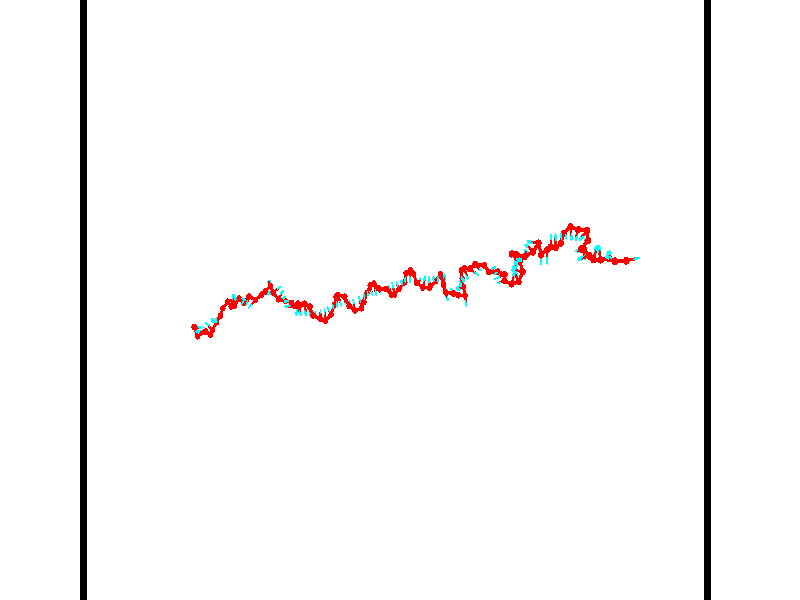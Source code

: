 // switches for output
#declare DRAW_BASES = 1; // possible values are 0, 1; only relevant for DNA ribbons
#declare DRAW_BASES_TYPE = 3; // possible values are 1, 2, 3; only relevant for DNA ribbons
#declare DRAW_FOG = 0; // set to 1 to enable fog

#include "colors.inc"

#include "transforms.inc"
background { rgb <1, 1, 1>}

#default {
   normal{
       ripples 0.25
       frequency 0.20
       turbulence 0.2
       lambda 5
   }
	finish {
		phong 0.1
		phong_size 40.
	}
}

// original window dimensions: 1024x640


// camera settings

camera {
	sky <-0, 1, 0>
	up <-0, 1, 0>
	right 1.6 * <0.99995, 0, 0.00999983>
	location <54.4867, 55, 106.329>
	look_at <55, 55, 55.0001>
	direction <0.513302, 0, -51.3289>
	angle 67.0682
}


# declare cpy_camera_pos = <54.4867, 55, 106.329>;
# if (DRAW_FOG = 1)
fog {
	fog_type 2
	up vnormalize(cpy_camera_pos)
	color rgbt<1,1,1,0.3>
	distance 1e-5
	fog_alt 3e-3
	fog_offset 88
}
# end


// LIGHTS

# declare lum = 6;
global_settings {
	ambient_light rgb lum * <0.05, 0.05, 0.05>
	max_trace_level 15
}# declare cpy_direct_light_amount = 0.25;
light_source
{	1000 * <-0.98995, -1, 1.00995>,
	rgb lum * cpy_direct_light_amount
	parallel
}

light_source
{	1000 * <0.98995, 1, -1.00995>,
	rgb lum * cpy_direct_light_amount
	parallel
}

// strand 0

// nucleotide -1

// particle -1
sphere {
	<35.970310, 52.905304, 50.213692> 0.250000
	pigment { color rgbt <1,0,0,0> }
	no_shadow
}
cylinder {
	<36.326710, 52.898781, 50.395172>,  <36.540550, 52.894867, 50.504063>, 0.100000
	pigment { color rgbt <1,0,0,0> }
	no_shadow
}
cylinder {
	<36.326710, 52.898781, 50.395172>,  <35.970310, 52.905304, 50.213692>, 0.100000
	pigment { color rgbt <1,0,0,0> }
	no_shadow
}

// particle -1
sphere {
	<36.326710, 52.898781, 50.395172> 0.100000
	pigment { color rgbt <1,0,0,0> }
	no_shadow
}
sphere {
	0, 1
	scale<0.080000,0.200000,0.300000>
	matrix <-0.285199, -0.797661, 0.531411,
		0.353235, -0.602885, -0.715371,
		0.891003, -0.016310, 0.453704,
		36.594009, 52.893887, 50.531284>
	pigment { color rgbt <0,1,1,0> }
	no_shadow
}
cylinder {
	<36.306995, 52.200787, 50.246376>,  <35.970310, 52.905304, 50.213692>, 0.130000
	pigment { color rgbt <1,0,0,0> }
	no_shadow
}

// nucleotide -1

// particle -1
sphere {
	<36.306995, 52.200787, 50.246376> 0.250000
	pigment { color rgbt <1,0,0,0> }
	no_shadow
}
cylinder {
	<36.406601, 52.403252, 50.576656>,  <36.466366, 52.524731, 50.774826>, 0.100000
	pigment { color rgbt <1,0,0,0> }
	no_shadow
}
cylinder {
	<36.406601, 52.403252, 50.576656>,  <36.306995, 52.200787, 50.246376>, 0.100000
	pigment { color rgbt <1,0,0,0> }
	no_shadow
}

// particle -1
sphere {
	<36.406601, 52.403252, 50.576656> 0.100000
	pigment { color rgbt <1,0,0,0> }
	no_shadow
}
sphere {
	0, 1
	scale<0.080000,0.200000,0.300000>
	matrix <-0.219821, -0.800771, 0.557176,
		0.943224, -0.320251, -0.088137,
		0.249014, 0.506167, 0.825704,
		36.481304, 52.555103, 50.824368>
	pigment { color rgbt <0,1,1,0> }
	no_shadow
}
cylinder {
	<36.869549, 52.533474, 49.776428>,  <36.306995, 52.200787, 50.246376>, 0.130000
	pigment { color rgbt <1,0,0,0> }
	no_shadow
}

// nucleotide -1

// particle -1
sphere {
	<36.869549, 52.533474, 49.776428> 0.250000
	pigment { color rgbt <1,0,0,0> }
	no_shadow
}
cylinder {
	<36.550732, 52.523670, 49.535057>,  <36.359444, 52.517788, 49.390236>, 0.100000
	pigment { color rgbt <1,0,0,0> }
	no_shadow
}
cylinder {
	<36.550732, 52.523670, 49.535057>,  <36.869549, 52.533474, 49.776428>, 0.100000
	pigment { color rgbt <1,0,0,0> }
	no_shadow
}

// particle -1
sphere {
	<36.550732, 52.523670, 49.535057> 0.100000
	pigment { color rgbt <1,0,0,0> }
	no_shadow
}
sphere {
	0, 1
	scale<0.080000,0.200000,0.300000>
	matrix <0.502613, 0.527030, -0.685288,
		0.334822, -0.849493, -0.407744,
		-0.797041, -0.024513, -0.603428,
		36.311619, 52.516315, 49.354027>
	pigment { color rgbt <0,1,1,0> }
	no_shadow
}
cylinder {
	<37.168648, 52.267448, 49.116039>,  <36.869549, 52.533474, 49.776428>, 0.130000
	pigment { color rgbt <1,0,0,0> }
	no_shadow
}

// nucleotide -1

// particle -1
sphere {
	<37.168648, 52.267448, 49.116039> 0.250000
	pigment { color rgbt <1,0,0,0> }
	no_shadow
}
cylinder {
	<36.873711, 52.537464, 49.126259>,  <36.696751, 52.699474, 49.132393>, 0.100000
	pigment { color rgbt <1,0,0,0> }
	no_shadow
}
cylinder {
	<36.873711, 52.537464, 49.126259>,  <37.168648, 52.267448, 49.116039>, 0.100000
	pigment { color rgbt <1,0,0,0> }
	no_shadow
}

// particle -1
sphere {
	<36.873711, 52.537464, 49.126259> 0.100000
	pigment { color rgbt <1,0,0,0> }
	no_shadow
}
sphere {
	0, 1
	scale<0.080000,0.200000,0.300000>
	matrix <0.621446, 0.692660, -0.366098,
		-0.264829, -0.254059, -0.930225,
		-0.737340, 0.675038, 0.025553,
		36.652508, 52.739975, 49.133926>
	pigment { color rgbt <0,1,1,0> }
	no_shadow
}
cylinder {
	<37.173542, 52.618336, 48.635941>,  <37.168648, 52.267448, 49.116039>, 0.130000
	pigment { color rgbt <1,0,0,0> }
	no_shadow
}

// nucleotide -1

// particle -1
sphere {
	<37.173542, 52.618336, 48.635941> 0.250000
	pigment { color rgbt <1,0,0,0> }
	no_shadow
}
cylinder {
	<36.960987, 52.884472, 48.845680>,  <36.833454, 53.044155, 48.971523>, 0.100000
	pigment { color rgbt <1,0,0,0> }
	no_shadow
}
cylinder {
	<36.960987, 52.884472, 48.845680>,  <37.173542, 52.618336, 48.635941>, 0.100000
	pigment { color rgbt <1,0,0,0> }
	no_shadow
}

// particle -1
sphere {
	<36.960987, 52.884472, 48.845680> 0.100000
	pigment { color rgbt <1,0,0,0> }
	no_shadow
}
sphere {
	0, 1
	scale<0.080000,0.200000,0.300000>
	matrix <0.592919, 0.734204, -0.330744,
		-0.605040, 0.135146, -0.784641,
		-0.531388, 0.665342, 0.524354,
		36.801571, 53.084076, 49.002987>
	pigment { color rgbt <0,1,1,0> }
	no_shadow
}
cylinder {
	<37.512192, 53.214554, 48.395515>,  <37.173542, 52.618336, 48.635941>, 0.130000
	pigment { color rgbt <1,0,0,0> }
	no_shadow
}

// nucleotide -1

// particle -1
sphere {
	<37.512192, 53.214554, 48.395515> 0.250000
	pigment { color rgbt <1,0,0,0> }
	no_shadow
}
cylinder {
	<37.397320, 53.318039, 48.764427>,  <37.328396, 53.380131, 48.985775>, 0.100000
	pigment { color rgbt <1,0,0,0> }
	no_shadow
}
cylinder {
	<37.397320, 53.318039, 48.764427>,  <37.512192, 53.214554, 48.395515>, 0.100000
	pigment { color rgbt <1,0,0,0> }
	no_shadow
}

// particle -1
sphere {
	<37.397320, 53.318039, 48.764427> 0.100000
	pigment { color rgbt <1,0,0,0> }
	no_shadow
}
sphere {
	0, 1
	scale<0.080000,0.200000,0.300000>
	matrix <0.953047, -0.019390, 0.302201,
		0.096065, 0.965761, -0.240993,
		-0.287181, 0.258709, 0.922278,
		37.311165, 53.395653, 49.041111>
	pigment { color rgbt <0,1,1,0> }
	no_shadow
}
cylinder {
	<37.918072, 53.750076, 48.577332>,  <37.512192, 53.214554, 48.395515>, 0.130000
	pigment { color rgbt <1,0,0,0> }
	no_shadow
}

// nucleotide -1

// particle -1
sphere {
	<37.918072, 53.750076, 48.577332> 0.250000
	pigment { color rgbt <1,0,0,0> }
	no_shadow
}
cylinder {
	<37.788849, 53.547981, 48.897423>,  <37.711315, 53.426723, 49.089478>, 0.100000
	pigment { color rgbt <1,0,0,0> }
	no_shadow
}
cylinder {
	<37.788849, 53.547981, 48.897423>,  <37.918072, 53.750076, 48.577332>, 0.100000
	pigment { color rgbt <1,0,0,0> }
	no_shadow
}

// particle -1
sphere {
	<37.788849, 53.547981, 48.897423> 0.100000
	pigment { color rgbt <1,0,0,0> }
	no_shadow
}
sphere {
	0, 1
	scale<0.080000,0.200000,0.300000>
	matrix <0.917533, 0.039971, 0.395645,
		-0.231881, 0.862054, 0.450660,
		-0.323054, -0.505238, 0.800232,
		37.691933, 53.396408, 49.137493>
	pigment { color rgbt <0,1,1,0> }
	no_shadow
}
cylinder {
	<38.236126, 54.343521, 48.848007>,  <37.918072, 53.750076, 48.577332>, 0.130000
	pigment { color rgbt <1,0,0,0> }
	no_shadow
}

// nucleotide -1

// particle -1
sphere {
	<38.236126, 54.343521, 48.848007> 0.250000
	pigment { color rgbt <1,0,0,0> }
	no_shadow
}
cylinder {
	<38.167923, 54.332737, 48.454010>,  <38.127003, 54.326267, 48.217613>, 0.100000
	pigment { color rgbt <1,0,0,0> }
	no_shadow
}
cylinder {
	<38.167923, 54.332737, 48.454010>,  <38.236126, 54.343521, 48.848007>, 0.100000
	pigment { color rgbt <1,0,0,0> }
	no_shadow
}

// particle -1
sphere {
	<38.167923, 54.332737, 48.454010> 0.100000
	pigment { color rgbt <1,0,0,0> }
	no_shadow
}
sphere {
	0, 1
	scale<0.080000,0.200000,0.300000>
	matrix <0.807146, 0.569557, -0.155306,
		0.565194, -0.821509, -0.075354,
		-0.170504, -0.026957, -0.984988,
		38.116772, 54.324650, 48.158512>
	pigment { color rgbt <0,1,1,0> }
	no_shadow
}
cylinder {
	<38.603294, 54.876987, 48.467712>,  <38.236126, 54.343521, 48.848007>, 0.130000
	pigment { color rgbt <1,0,0,0> }
	no_shadow
}

// nucleotide -1

// particle -1
sphere {
	<38.603294, 54.876987, 48.467712> 0.250000
	pigment { color rgbt <1,0,0,0> }
	no_shadow
}
cylinder {
	<38.987083, 54.988548, 48.451591>,  <39.217358, 55.055485, 48.441921>, 0.100000
	pigment { color rgbt <1,0,0,0> }
	no_shadow
}
cylinder {
	<38.987083, 54.988548, 48.451591>,  <38.603294, 54.876987, 48.467712>, 0.100000
	pigment { color rgbt <1,0,0,0> }
	no_shadow
}

// particle -1
sphere {
	<38.987083, 54.988548, 48.451591> 0.100000
	pigment { color rgbt <1,0,0,0> }
	no_shadow
}
sphere {
	0, 1
	scale<0.080000,0.200000,0.300000>
	matrix <-0.079944, 0.406534, 0.910132,
		0.270216, -0.870027, 0.412355,
		0.959475, 0.278898, -0.040299,
		39.274925, 55.072216, 48.439503>
	pigment { color rgbt <0,1,1,0> }
	no_shadow
}
cylinder {
	<39.062096, 54.489761, 48.962116>,  <38.603294, 54.876987, 48.467712>, 0.130000
	pigment { color rgbt <1,0,0,0> }
	no_shadow
}

// nucleotide -1

// particle -1
sphere {
	<39.062096, 54.489761, 48.962116> 0.250000
	pigment { color rgbt <1,0,0,0> }
	no_shadow
}
cylinder {
	<39.201584, 54.858257, 48.893162>,  <39.285275, 55.079353, 48.851791>, 0.100000
	pigment { color rgbt <1,0,0,0> }
	no_shadow
}
cylinder {
	<39.201584, 54.858257, 48.893162>,  <39.062096, 54.489761, 48.962116>, 0.100000
	pigment { color rgbt <1,0,0,0> }
	no_shadow
}

// particle -1
sphere {
	<39.201584, 54.858257, 48.893162> 0.100000
	pigment { color rgbt <1,0,0,0> }
	no_shadow
}
sphere {
	0, 1
	scale<0.080000,0.200000,0.300000>
	matrix <-0.231350, 0.262846, 0.936690,
		0.908225, -0.286760, 0.304788,
		0.348718, 0.921239, -0.172382,
		39.306198, 55.134628, 48.841446>
	pigment { color rgbt <0,1,1,0> }
	no_shadow
}
cylinder {
	<39.502445, 54.549088, 49.534954>,  <39.062096, 54.489761, 48.962116>, 0.130000
	pigment { color rgbt <1,0,0,0> }
	no_shadow
}

// nucleotide -1

// particle -1
sphere {
	<39.502445, 54.549088, 49.534954> 0.250000
	pigment { color rgbt <1,0,0,0> }
	no_shadow
}
cylinder {
	<39.429996, 54.925156, 49.419525>,  <39.386528, 55.150795, 49.350266>, 0.100000
	pigment { color rgbt <1,0,0,0> }
	no_shadow
}
cylinder {
	<39.429996, 54.925156, 49.419525>,  <39.502445, 54.549088, 49.534954>, 0.100000
	pigment { color rgbt <1,0,0,0> }
	no_shadow
}

// particle -1
sphere {
	<39.429996, 54.925156, 49.419525> 0.100000
	pigment { color rgbt <1,0,0,0> }
	no_shadow
}
sphere {
	0, 1
	scale<0.080000,0.200000,0.300000>
	matrix <-0.346344, 0.213651, 0.913455,
		0.920456, 0.265395, 0.286925,
		-0.181125, 0.940170, -0.288574,
		39.375660, 55.207207, 49.332954>
	pigment { color rgbt <0,1,1,0> }
	no_shadow
}
cylinder {
	<39.876335, 55.118282, 49.223576>,  <39.502445, 54.549088, 49.534954>, 0.130000
	pigment { color rgbt <1,0,0,0> }
	no_shadow
}

// nucleotide -1

// particle -1
sphere {
	<39.876335, 55.118282, 49.223576> 0.250000
	pigment { color rgbt <1,0,0,0> }
	no_shadow
}
cylinder {
	<40.187225, 55.079559, 49.472271>,  <40.373760, 55.056324, 49.621487>, 0.100000
	pigment { color rgbt <1,0,0,0> }
	no_shadow
}
cylinder {
	<40.187225, 55.079559, 49.472271>,  <39.876335, 55.118282, 49.223576>, 0.100000
	pigment { color rgbt <1,0,0,0> }
	no_shadow
}

// particle -1
sphere {
	<40.187225, 55.079559, 49.472271> 0.100000
	pigment { color rgbt <1,0,0,0> }
	no_shadow
}
sphere {
	0, 1
	scale<0.080000,0.200000,0.300000>
	matrix <-0.440131, -0.789784, 0.427230,
		0.449677, -0.605698, -0.656446,
		0.777223, -0.096807, 0.621734,
		40.420391, 55.050518, 49.658791>
	pigment { color rgbt <0,1,1,0> }
	no_shadow
}
cylinder {
	<40.151718, 54.781704, 48.636459>,  <39.876335, 55.118282, 49.223576>, 0.130000
	pigment { color rgbt <1,0,0,0> }
	no_shadow
}

// nucleotide -1

// particle -1
sphere {
	<40.151718, 54.781704, 48.636459> 0.250000
	pigment { color rgbt <1,0,0,0> }
	no_shadow
}
cylinder {
	<40.198978, 54.798653, 49.033295>,  <40.227337, 54.808823, 49.271397>, 0.100000
	pigment { color rgbt <1,0,0,0> }
	no_shadow
}
cylinder {
	<40.198978, 54.798653, 49.033295>,  <40.151718, 54.781704, 48.636459>, 0.100000
	pigment { color rgbt <1,0,0,0> }
	no_shadow
}

// particle -1
sphere {
	<40.198978, 54.798653, 49.033295> 0.100000
	pigment { color rgbt <1,0,0,0> }
	no_shadow
}
sphere {
	0, 1
	scale<0.080000,0.200000,0.300000>
	matrix <0.892435, -0.442633, -0.087381,
		0.435430, 0.895701, -0.090111,
		0.118153, 0.042370, 0.992091,
		40.234425, 54.811363, 49.330921>
	pigment { color rgbt <0,1,1,0> }
	no_shadow
}
cylinder {
	<40.721004, 55.277287, 48.848774>,  <40.151718, 54.781704, 48.636459>, 0.130000
	pigment { color rgbt <1,0,0,0> }
	no_shadow
}

// nucleotide -1

// particle -1
sphere {
	<40.721004, 55.277287, 48.848774> 0.250000
	pigment { color rgbt <1,0,0,0> }
	no_shadow
}
cylinder {
	<40.655392, 54.969254, 49.095371>,  <40.616024, 54.784435, 49.243328>, 0.100000
	pigment { color rgbt <1,0,0,0> }
	no_shadow
}
cylinder {
	<40.655392, 54.969254, 49.095371>,  <40.721004, 55.277287, 48.848774>, 0.100000
	pigment { color rgbt <1,0,0,0> }
	no_shadow
}

// particle -1
sphere {
	<40.655392, 54.969254, 49.095371> 0.100000
	pigment { color rgbt <1,0,0,0> }
	no_shadow
}
sphere {
	0, 1
	scale<0.080000,0.200000,0.300000>
	matrix <0.918581, -0.347057, -0.189106,
		0.359586, 0.535280, 0.764313,
		-0.164035, -0.770083, 0.616494,
		40.606182, 54.738228, 49.280319>
	pigment { color rgbt <0,1,1,0> }
	no_shadow
}
cylinder {
	<41.426567, 55.013168, 49.171284>,  <40.721004, 55.277287, 48.848774>, 0.130000
	pigment { color rgbt <1,0,0,0> }
	no_shadow
}

// nucleotide -1

// particle -1
sphere {
	<41.426567, 55.013168, 49.171284> 0.250000
	pigment { color rgbt <1,0,0,0> }
	no_shadow
}
cylinder {
	<41.142162, 54.735374, 49.215385>,  <40.971519, 54.568699, 49.241844>, 0.100000
	pigment { color rgbt <1,0,0,0> }
	no_shadow
}
cylinder {
	<41.142162, 54.735374, 49.215385>,  <41.426567, 55.013168, 49.171284>, 0.100000
	pigment { color rgbt <1,0,0,0> }
	no_shadow
}

// particle -1
sphere {
	<41.142162, 54.735374, 49.215385> 0.100000
	pigment { color rgbt <1,0,0,0> }
	no_shadow
}
sphere {
	0, 1
	scale<0.080000,0.200000,0.300000>
	matrix <0.685923, -0.719505, -0.108735,
		0.154842, -0.001687, 0.987938,
		-0.711009, -0.694486, 0.110253,
		40.928860, 54.527027, 49.248463>
	pigment { color rgbt <0,1,1,0> }
	no_shadow
}
cylinder {
	<41.974277, 55.429043, 49.139393>,  <41.426567, 55.013168, 49.171284>, 0.130000
	pigment { color rgbt <1,0,0,0> }
	no_shadow
}

// nucleotide -1

// particle -1
sphere {
	<41.974277, 55.429043, 49.139393> 0.250000
	pigment { color rgbt <1,0,0,0> }
	no_shadow
}
cylinder {
	<42.344383, 55.496655, 49.003555>,  <42.566444, 55.537220, 48.922054>, 0.100000
	pigment { color rgbt <1,0,0,0> }
	no_shadow
}
cylinder {
	<42.344383, 55.496655, 49.003555>,  <41.974277, 55.429043, 49.139393>, 0.100000
	pigment { color rgbt <1,0,0,0> }
	no_shadow
}

// particle -1
sphere {
	<42.344383, 55.496655, 49.003555> 0.100000
	pigment { color rgbt <1,0,0,0> }
	no_shadow
}
sphere {
	0, 1
	scale<0.080000,0.200000,0.300000>
	matrix <0.100684, 0.753695, 0.649466,
		0.365725, -0.635117, 0.680347,
		0.925261, 0.169026, -0.339591,
		42.621960, 55.547363, 48.901676>
	pigment { color rgbt <0,1,1,0> }
	no_shadow
}
cylinder {
	<42.403301, 55.667381, 49.583946>,  <41.974277, 55.429043, 49.139393>, 0.130000
	pigment { color rgbt <1,0,0,0> }
	no_shadow
}

// nucleotide -1

// particle -1
sphere {
	<42.403301, 55.667381, 49.583946> 0.250000
	pigment { color rgbt <1,0,0,0> }
	no_shadow
}
cylinder {
	<42.592163, 55.891384, 49.311634>,  <42.705479, 56.025787, 49.148247>, 0.100000
	pigment { color rgbt <1,0,0,0> }
	no_shadow
}
cylinder {
	<42.592163, 55.891384, 49.311634>,  <42.403301, 55.667381, 49.583946>, 0.100000
	pigment { color rgbt <1,0,0,0> }
	no_shadow
}

// particle -1
sphere {
	<42.592163, 55.891384, 49.311634> 0.100000
	pigment { color rgbt <1,0,0,0> }
	no_shadow
}
sphere {
	0, 1
	scale<0.080000,0.200000,0.300000>
	matrix <-0.117910, 0.805464, 0.580797,
		0.873596, -0.193953, 0.446332,
		0.472152, 0.560009, -0.680781,
		42.733810, 56.059387, 49.107399>
	pigment { color rgbt <0,1,1,0> }
	no_shadow
}
cylinder {
	<42.938869, 56.106621, 49.841171>,  <42.403301, 55.667381, 49.583946>, 0.130000
	pigment { color rgbt <1,0,0,0> }
	no_shadow
}

// nucleotide -1

// particle -1
sphere {
	<42.938869, 56.106621, 49.841171> 0.250000
	pigment { color rgbt <1,0,0,0> }
	no_shadow
}
cylinder {
	<42.806080, 56.284966, 49.508667>,  <42.726406, 56.391972, 49.309166>, 0.100000
	pigment { color rgbt <1,0,0,0> }
	no_shadow
}
cylinder {
	<42.806080, 56.284966, 49.508667>,  <42.938869, 56.106621, 49.841171>, 0.100000
	pigment { color rgbt <1,0,0,0> }
	no_shadow
}

// particle -1
sphere {
	<42.806080, 56.284966, 49.508667> 0.100000
	pigment { color rgbt <1,0,0,0> }
	no_shadow
}
sphere {
	0, 1
	scale<0.080000,0.200000,0.300000>
	matrix <-0.143838, 0.847006, 0.511754,
		0.932257, 0.289457, -0.217053,
		-0.331976, 0.445865, -0.831262,
		42.706486, 56.418724, 49.259289>
	pigment { color rgbt <0,1,1,0> }
	no_shadow
}
cylinder {
	<43.289146, 55.588791, 50.276443>,  <42.938869, 56.106621, 49.841171>, 0.130000
	pigment { color rgbt <1,0,0,0> }
	no_shadow
}

// nucleotide -1

// particle -1
sphere {
	<43.289146, 55.588791, 50.276443> 0.250000
	pigment { color rgbt <1,0,0,0> }
	no_shadow
}
cylinder {
	<43.627136, 55.786884, 50.357201>,  <43.829929, 55.905739, 50.405655>, 0.100000
	pigment { color rgbt <1,0,0,0> }
	no_shadow
}
cylinder {
	<43.627136, 55.786884, 50.357201>,  <43.289146, 55.588791, 50.276443>, 0.100000
	pigment { color rgbt <1,0,0,0> }
	no_shadow
}

// particle -1
sphere {
	<43.627136, 55.786884, 50.357201> 0.100000
	pigment { color rgbt <1,0,0,0> }
	no_shadow
}
sphere {
	0, 1
	scale<0.080000,0.200000,0.300000>
	matrix <0.496586, -0.866682, 0.047593,
		0.198550, 0.060044, -0.978250,
		0.844974, 0.495234, 0.201897,
		43.880627, 55.935455, 50.417770>
	pigment { color rgbt <0,1,1,0> }
	no_shadow
}
cylinder {
	<43.757648, 55.047726, 50.135944>,  <43.289146, 55.588791, 50.276443>, 0.130000
	pigment { color rgbt <1,0,0,0> }
	no_shadow
}

// nucleotide -1

// particle -1
sphere {
	<43.757648, 55.047726, 50.135944> 0.250000
	pigment { color rgbt <1,0,0,0> }
	no_shadow
}
cylinder {
	<43.958241, 55.330372, 50.335632>,  <44.078598, 55.499958, 50.455444>, 0.100000
	pigment { color rgbt <1,0,0,0> }
	no_shadow
}
cylinder {
	<43.958241, 55.330372, 50.335632>,  <43.757648, 55.047726, 50.135944>, 0.100000
	pigment { color rgbt <1,0,0,0> }
	no_shadow
}

// particle -1
sphere {
	<43.958241, 55.330372, 50.335632> 0.100000
	pigment { color rgbt <1,0,0,0> }
	no_shadow
}
sphere {
	0, 1
	scale<0.080000,0.200000,0.300000>
	matrix <0.689262, -0.675051, 0.263105,
		0.522909, 0.212148, -0.825566,
		0.501482, 0.706611, 0.499216,
		44.108685, 55.542355, 50.485397>
	pigment { color rgbt <0,1,1,0> }
	no_shadow
}
cylinder {
	<44.380001, 54.935013, 49.966545>,  <43.757648, 55.047726, 50.135944>, 0.130000
	pigment { color rgbt <1,0,0,0> }
	no_shadow
}

// nucleotide -1

// particle -1
sphere {
	<44.380001, 54.935013, 49.966545> 0.250000
	pigment { color rgbt <1,0,0,0> }
	no_shadow
}
cylinder {
	<44.372559, 55.076954, 50.340439>,  <44.368092, 55.162117, 50.564777>, 0.100000
	pigment { color rgbt <1,0,0,0> }
	no_shadow
}
cylinder {
	<44.372559, 55.076954, 50.340439>,  <44.380001, 54.935013, 49.966545>, 0.100000
	pigment { color rgbt <1,0,0,0> }
	no_shadow
}

// particle -1
sphere {
	<44.372559, 55.076954, 50.340439> 0.100000
	pigment { color rgbt <1,0,0,0> }
	no_shadow
}
sphere {
	0, 1
	scale<0.080000,0.200000,0.300000>
	matrix <0.491299, -0.810999, 0.317656,
		0.870792, 0.465148, -0.159244,
		-0.018611, 0.354849, 0.934738,
		44.366974, 55.183407, 50.620861>
	pigment { color rgbt <0,1,1,0> }
	no_shadow
}
cylinder {
	<45.007526, 54.787983, 50.250801>,  <44.380001, 54.935013, 49.966545>, 0.130000
	pigment { color rgbt <1,0,0,0> }
	no_shadow
}

// nucleotide -1

// particle -1
sphere {
	<45.007526, 54.787983, 50.250801> 0.250000
	pigment { color rgbt <1,0,0,0> }
	no_shadow
}
cylinder {
	<44.777382, 54.840401, 50.573734>,  <44.639294, 54.871853, 50.767494>, 0.100000
	pigment { color rgbt <1,0,0,0> }
	no_shadow
}
cylinder {
	<44.777382, 54.840401, 50.573734>,  <45.007526, 54.787983, 50.250801>, 0.100000
	pigment { color rgbt <1,0,0,0> }
	no_shadow
}

// particle -1
sphere {
	<44.777382, 54.840401, 50.573734> 0.100000
	pigment { color rgbt <1,0,0,0> }
	no_shadow
}
sphere {
	0, 1
	scale<0.080000,0.200000,0.300000>
	matrix <0.431143, -0.790206, 0.435534,
		0.695033, 0.598665, 0.398156,
		-0.575365, 0.131049, 0.807330,
		44.604771, 54.879715, 50.815933>
	pigment { color rgbt <0,1,1,0> }
	no_shadow
}
cylinder {
	<45.415592, 54.530373, 50.804111>,  <45.007526, 54.787983, 50.250801>, 0.130000
	pigment { color rgbt <1,0,0,0> }
	no_shadow
}

// nucleotide -1

// particle -1
sphere {
	<45.415592, 54.530373, 50.804111> 0.250000
	pigment { color rgbt <1,0,0,0> }
	no_shadow
}
cylinder {
	<45.053905, 54.517654, 50.974468>,  <44.836895, 54.510021, 51.076683>, 0.100000
	pigment { color rgbt <1,0,0,0> }
	no_shadow
}
cylinder {
	<45.053905, 54.517654, 50.974468>,  <45.415592, 54.530373, 50.804111>, 0.100000
	pigment { color rgbt <1,0,0,0> }
	no_shadow
}

// particle -1
sphere {
	<45.053905, 54.517654, 50.974468> 0.100000
	pigment { color rgbt <1,0,0,0> }
	no_shadow
}
sphere {
	0, 1
	scale<0.080000,0.200000,0.300000>
	matrix <0.261157, -0.830222, 0.492472,
		0.337928, 0.556526, 0.759002,
		-0.904213, -0.031799, 0.425896,
		44.782642, 54.508114, 51.102238>
	pigment { color rgbt <0,1,1,0> }
	no_shadow
}
cylinder {
	<45.931835, 54.598026, 51.339947>,  <45.415592, 54.530373, 50.804111>, 0.130000
	pigment { color rgbt <1,0,0,0> }
	no_shadow
}

// nucleotide -1

// particle -1
sphere {
	<45.931835, 54.598026, 51.339947> 0.250000
	pigment { color rgbt <1,0,0,0> }
	no_shadow
}
cylinder {
	<45.822323, 54.306984, 51.591545>,  <45.756615, 54.132359, 51.742504>, 0.100000
	pigment { color rgbt <1,0,0,0> }
	no_shadow
}
cylinder {
	<45.822323, 54.306984, 51.591545>,  <45.931835, 54.598026, 51.339947>, 0.100000
	pigment { color rgbt <1,0,0,0> }
	no_shadow
}

// particle -1
sphere {
	<45.822323, 54.306984, 51.591545> 0.100000
	pigment { color rgbt <1,0,0,0> }
	no_shadow
}
sphere {
	0, 1
	scale<0.080000,0.200000,0.300000>
	matrix <0.903221, 0.030231, 0.428109,
		-0.330511, 0.685326, 0.648915,
		-0.273777, -0.727609, 0.628993,
		45.740189, 54.088703, 51.780243>
	pigment { color rgbt <0,1,1,0> }
	no_shadow
}
cylinder {
	<45.886593, 54.725811, 52.071091>,  <45.931835, 54.598026, 51.339947>, 0.130000
	pigment { color rgbt <1,0,0,0> }
	no_shadow
}

// nucleotide -1

// particle -1
sphere {
	<45.886593, 54.725811, 52.071091> 0.250000
	pigment { color rgbt <1,0,0,0> }
	no_shadow
}
cylinder {
	<45.987831, 54.342285, 52.019531>,  <46.048576, 54.112171, 51.988594>, 0.100000
	pigment { color rgbt <1,0,0,0> }
	no_shadow
}
cylinder {
	<45.987831, 54.342285, 52.019531>,  <45.886593, 54.725811, 52.071091>, 0.100000
	pigment { color rgbt <1,0,0,0> }
	no_shadow
}

// particle -1
sphere {
	<45.987831, 54.342285, 52.019531> 0.100000
	pigment { color rgbt <1,0,0,0> }
	no_shadow
}
sphere {
	0, 1
	scale<0.080000,0.200000,0.300000>
	matrix <0.887362, 0.176999, 0.425746,
		-0.385395, -0.222139, 0.895614,
		0.253098, -0.958815, -0.128903,
		46.063759, 54.054642, 51.980862>
	pigment { color rgbt <0,1,1,0> }
	no_shadow
}
cylinder {
	<46.497608, 54.725037, 52.310555>,  <45.886593, 54.725811, 52.071091>, 0.130000
	pigment { color rgbt <1,0,0,0> }
	no_shadow
}

// nucleotide -1

// particle -1
sphere {
	<46.497608, 54.725037, 52.310555> 0.250000
	pigment { color rgbt <1,0,0,0> }
	no_shadow
}
cylinder {
	<46.543995, 54.344269, 52.197140>,  <46.571827, 54.115807, 52.129093>, 0.100000
	pigment { color rgbt <1,0,0,0> }
	no_shadow
}
cylinder {
	<46.543995, 54.344269, 52.197140>,  <46.497608, 54.725037, 52.310555>, 0.100000
	pigment { color rgbt <1,0,0,0> }
	no_shadow
}

// particle -1
sphere {
	<46.543995, 54.344269, 52.197140> 0.100000
	pigment { color rgbt <1,0,0,0> }
	no_shadow
}
sphere {
	0, 1
	scale<0.080000,0.200000,0.300000>
	matrix <0.922312, -0.002743, 0.386435,
		-0.368635, -0.306321, 0.877653,
		0.115966, -0.951924, -0.283535,
		46.578785, 54.058693, 52.112080>
	pigment { color rgbt <0,1,1,0> }
	no_shadow
}
cylinder {
	<47.032310, 54.498650, 52.717037>,  <46.497608, 54.725037, 52.310555>, 0.130000
	pigment { color rgbt <1,0,0,0> }
	no_shadow
}

// nucleotide -1

// particle -1
sphere {
	<47.032310, 54.498650, 52.717037> 0.250000
	pigment { color rgbt <1,0,0,0> }
	no_shadow
}
cylinder {
	<47.014008, 54.212330, 52.438316>,  <47.003025, 54.040539, 52.271084>, 0.100000
	pigment { color rgbt <1,0,0,0> }
	no_shadow
}
cylinder {
	<47.014008, 54.212330, 52.438316>,  <47.032310, 54.498650, 52.717037>, 0.100000
	pigment { color rgbt <1,0,0,0> }
	no_shadow
}

// particle -1
sphere {
	<47.014008, 54.212330, 52.438316> 0.100000
	pigment { color rgbt <1,0,0,0> }
	no_shadow
}
sphere {
	0, 1
	scale<0.080000,0.200000,0.300000>
	matrix <0.942150, -0.262782, 0.208084,
		-0.332054, -0.646972, 0.686416,
		-0.045754, -0.715802, -0.696802,
		47.000282, 53.997589, 52.229275>
	pigment { color rgbt <0,1,1,0> }
	no_shadow
}
cylinder {
	<47.340744, 53.855747, 53.007896>,  <47.032310, 54.498650, 52.717037>, 0.130000
	pigment { color rgbt <1,0,0,0> }
	no_shadow
}

// nucleotide -1

// particle -1
sphere {
	<47.340744, 53.855747, 53.007896> 0.250000
	pigment { color rgbt <1,0,0,0> }
	no_shadow
}
cylinder {
	<47.368511, 53.939274, 52.617702>,  <47.385170, 53.989391, 52.383587>, 0.100000
	pigment { color rgbt <1,0,0,0> }
	no_shadow
}
cylinder {
	<47.368511, 53.939274, 52.617702>,  <47.340744, 53.855747, 53.007896>, 0.100000
	pigment { color rgbt <1,0,0,0> }
	no_shadow
}

// particle -1
sphere {
	<47.368511, 53.939274, 52.617702> 0.100000
	pigment { color rgbt <1,0,0,0> }
	no_shadow
}
sphere {
	0, 1
	scale<0.080000,0.200000,0.300000>
	matrix <0.991027, -0.126397, 0.043462,
		-0.114223, -0.969752, -0.215720,
		0.069414, 0.208820, -0.975488,
		47.389336, 54.001919, 52.325058>
	pigment { color rgbt <0,1,1,0> }
	no_shadow
}
cylinder {
	<47.976517, 53.588287, 52.755054>,  <47.340744, 53.855747, 53.007896>, 0.130000
	pigment { color rgbt <1,0,0,0> }
	no_shadow
}

// nucleotide -1

// particle -1
sphere {
	<47.976517, 53.588287, 52.755054> 0.250000
	pigment { color rgbt <1,0,0,0> }
	no_shadow
}
cylinder {
	<47.936550, 53.870476, 52.474388>,  <47.912571, 54.039787, 52.305988>, 0.100000
	pigment { color rgbt <1,0,0,0> }
	no_shadow
}
cylinder {
	<47.936550, 53.870476, 52.474388>,  <47.976517, 53.588287, 52.755054>, 0.100000
	pigment { color rgbt <1,0,0,0> }
	no_shadow
}

// particle -1
sphere {
	<47.936550, 53.870476, 52.474388> 0.100000
	pigment { color rgbt <1,0,0,0> }
	no_shadow
}
sphere {
	0, 1
	scale<0.080000,0.200000,0.300000>
	matrix <0.994776, 0.055994, -0.085353,
		-0.020925, -0.706528, -0.707376,
		-0.099914, 0.705467, -0.701665,
		47.906574, 54.082115, 52.263889>
	pigment { color rgbt <0,1,1,0> }
	no_shadow
}
cylinder {
	<48.334007, 53.451382, 52.133537>,  <47.976517, 53.588287, 52.755054>, 0.130000
	pigment { color rgbt <1,0,0,0> }
	no_shadow
}

// nucleotide -1

// particle -1
sphere {
	<48.334007, 53.451382, 52.133537> 0.250000
	pigment { color rgbt <1,0,0,0> }
	no_shadow
}
cylinder {
	<48.306293, 53.843933, 52.205200>,  <48.289665, 54.079464, 52.248199>, 0.100000
	pigment { color rgbt <1,0,0,0> }
	no_shadow
}
cylinder {
	<48.306293, 53.843933, 52.205200>,  <48.334007, 53.451382, 52.133537>, 0.100000
	pigment { color rgbt <1,0,0,0> }
	no_shadow
}

// particle -1
sphere {
	<48.306293, 53.843933, 52.205200> 0.100000
	pigment { color rgbt <1,0,0,0> }
	no_shadow
}
sphere {
	0, 1
	scale<0.080000,0.200000,0.300000>
	matrix <0.997590, 0.067470, 0.016187,
		0.003798, 0.179848, -0.983687,
		-0.069280, 0.981378, 0.179158,
		48.285511, 54.138348, 52.258949>
	pigment { color rgbt <0,1,1,0> }
	no_shadow
}
cylinder {
	<48.815075, 53.906792, 51.739857>,  <48.334007, 53.451382, 52.133537>, 0.130000
	pigment { color rgbt <1,0,0,0> }
	no_shadow
}

// nucleotide -1

// particle -1
sphere {
	<48.815075, 53.906792, 51.739857> 0.250000
	pigment { color rgbt <1,0,0,0> }
	no_shadow
}
cylinder {
	<48.705921, 54.142094, 52.044353>,  <48.640427, 54.283276, 52.227051>, 0.100000
	pigment { color rgbt <1,0,0,0> }
	no_shadow
}
cylinder {
	<48.705921, 54.142094, 52.044353>,  <48.815075, 53.906792, 51.739857>, 0.100000
	pigment { color rgbt <1,0,0,0> }
	no_shadow
}

// particle -1
sphere {
	<48.705921, 54.142094, 52.044353> 0.100000
	pigment { color rgbt <1,0,0,0> }
	no_shadow
}
sphere {
	0, 1
	scale<0.080000,0.200000,0.300000>
	matrix <0.933795, 0.352310, 0.062494,
		-0.231431, 0.727898, -0.645448,
		-0.272887, 0.588253, 0.761243,
		48.624054, 54.318569, 52.272728>
	pigment { color rgbt <0,1,1,0> }
	no_shadow
}
cylinder {
	<49.091877, 54.629440, 51.606037>,  <48.815075, 53.906792, 51.739857>, 0.130000
	pigment { color rgbt <1,0,0,0> }
	no_shadow
}

// nucleotide -1

// particle -1
sphere {
	<49.091877, 54.629440, 51.606037> 0.250000
	pigment { color rgbt <1,0,0,0> }
	no_shadow
}
cylinder {
	<49.058033, 54.564129, 51.999214>,  <49.037727, 54.524940, 52.235123>, 0.100000
	pigment { color rgbt <1,0,0,0> }
	no_shadow
}
cylinder {
	<49.058033, 54.564129, 51.999214>,  <49.091877, 54.629440, 51.606037>, 0.100000
	pigment { color rgbt <1,0,0,0> }
	no_shadow
}

// particle -1
sphere {
	<49.058033, 54.564129, 51.999214> 0.100000
	pigment { color rgbt <1,0,0,0> }
	no_shadow
}
sphere {
	0, 1
	scale<0.080000,0.200000,0.300000>
	matrix <0.919550, 0.367134, 0.140140,
		-0.383755, 0.915724, 0.119082,
		-0.084610, -0.163282, 0.982945,
		49.032650, 54.515144, 52.294098>
	pigment { color rgbt <0,1,1,0> }
	no_shadow
}
cylinder {
	<49.273205, 55.222710, 51.916027>,  <49.091877, 54.629440, 51.606037>, 0.130000
	pigment { color rgbt <1,0,0,0> }
	no_shadow
}

// nucleotide -1

// particle -1
sphere {
	<49.273205, 55.222710, 51.916027> 0.250000
	pigment { color rgbt <1,0,0,0> }
	no_shadow
}
cylinder {
	<49.336094, 54.899792, 52.143555>,  <49.373825, 54.706039, 52.280071>, 0.100000
	pigment { color rgbt <1,0,0,0> }
	no_shadow
}
cylinder {
	<49.336094, 54.899792, 52.143555>,  <49.273205, 55.222710, 51.916027>, 0.100000
	pigment { color rgbt <1,0,0,0> }
	no_shadow
}

// particle -1
sphere {
	<49.336094, 54.899792, 52.143555> 0.100000
	pigment { color rgbt <1,0,0,0> }
	no_shadow
}
sphere {
	0, 1
	scale<0.080000,0.200000,0.300000>
	matrix <0.916495, 0.333820, 0.220456,
		-0.367857, 0.486662, 0.792364,
		0.157219, -0.807294, 0.568821,
		49.383259, 54.657604, 52.314201>
	pigment { color rgbt <0,1,1,0> }
	no_shadow
}
cylinder {
	<49.481716, 55.376698, 52.481255>,  <49.273205, 55.222710, 51.916027>, 0.130000
	pigment { color rgbt <1,0,0,0> }
	no_shadow
}

// nucleotide -1

// particle -1
sphere {
	<49.481716, 55.376698, 52.481255> 0.250000
	pigment { color rgbt <1,0,0,0> }
	no_shadow
}
cylinder {
	<49.630226, 55.006599, 52.450054>,  <49.719330, 54.784542, 52.431332>, 0.100000
	pigment { color rgbt <1,0,0,0> }
	no_shadow
}
cylinder {
	<49.630226, 55.006599, 52.450054>,  <49.481716, 55.376698, 52.481255>, 0.100000
	pigment { color rgbt <1,0,0,0> }
	no_shadow
}

// particle -1
sphere {
	<49.630226, 55.006599, 52.450054> 0.100000
	pigment { color rgbt <1,0,0,0> }
	no_shadow
}
sphere {
	0, 1
	scale<0.080000,0.200000,0.300000>
	matrix <0.925871, 0.375249, -0.044173,
		0.070142, -0.055822, 0.995974,
		0.371272, -0.925242, -0.078004,
		49.741608, 54.729027, 52.426651>
	pigment { color rgbt <0,1,1,0> }
	no_shadow
}
cylinder {
	<50.133240, 55.236252, 52.926453>,  <49.481716, 55.376698, 52.481255>, 0.130000
	pigment { color rgbt <1,0,0,0> }
	no_shadow
}

// nucleotide -1

// particle -1
sphere {
	<50.133240, 55.236252, 52.926453> 0.250000
	pigment { color rgbt <1,0,0,0> }
	no_shadow
}
cylinder {
	<50.136654, 55.004921, 52.600151>,  <50.138702, 54.866123, 52.404369>, 0.100000
	pigment { color rgbt <1,0,0,0> }
	no_shadow
}
cylinder {
	<50.136654, 55.004921, 52.600151>,  <50.133240, 55.236252, 52.926453>, 0.100000
	pigment { color rgbt <1,0,0,0> }
	no_shadow
}

// particle -1
sphere {
	<50.136654, 55.004921, 52.600151> 0.100000
	pigment { color rgbt <1,0,0,0> }
	no_shadow
}
sphere {
	0, 1
	scale<0.080000,0.200000,0.300000>
	matrix <0.961042, 0.230129, -0.153094,
		0.276268, -0.782671, 0.557765,
		0.008536, -0.578331, -0.815758,
		50.139214, 54.831421, 52.355423>
	pigment { color rgbt <0,1,1,0> }
	no_shadow
}
cylinder {
	<50.528309, 54.565407, 52.894901>,  <50.133240, 55.236252, 52.926453>, 0.130000
	pigment { color rgbt <1,0,0,0> }
	no_shadow
}

// nucleotide -1

// particle -1
sphere {
	<50.528309, 54.565407, 52.894901> 0.250000
	pigment { color rgbt <1,0,0,0> }
	no_shadow
}
cylinder {
	<50.508518, 54.708694, 52.521973>,  <50.496643, 54.794666, 52.298214>, 0.100000
	pigment { color rgbt <1,0,0,0> }
	no_shadow
}
cylinder {
	<50.508518, 54.708694, 52.521973>,  <50.528309, 54.565407, 52.894901>, 0.100000
	pigment { color rgbt <1,0,0,0> }
	no_shadow
}

// particle -1
sphere {
	<50.508518, 54.708694, 52.521973> 0.100000
	pigment { color rgbt <1,0,0,0> }
	no_shadow
}
sphere {
	0, 1
	scale<0.080000,0.200000,0.300000>
	matrix <0.997689, 0.061246, -0.029418,
		0.046563, -0.931625, -0.360426,
		-0.049481, 0.358223, -0.932324,
		50.493675, 54.816162, 52.242275>
	pigment { color rgbt <0,1,1,0> }
	no_shadow
}
cylinder {
	<51.016228, 54.217571, 52.446224>,  <50.528309, 54.565407, 52.894901>, 0.130000
	pigment { color rgbt <1,0,0,0> }
	no_shadow
}

// nucleotide -1

// particle -1
sphere {
	<51.016228, 54.217571, 52.446224> 0.250000
	pigment { color rgbt <1,0,0,0> }
	no_shadow
}
cylinder {
	<50.928894, 54.580364, 52.302158>,  <50.876495, 54.798038, 52.215721>, 0.100000
	pigment { color rgbt <1,0,0,0> }
	no_shadow
}
cylinder {
	<50.928894, 54.580364, 52.302158>,  <51.016228, 54.217571, 52.446224>, 0.100000
	pigment { color rgbt <1,0,0,0> }
	no_shadow
}

// particle -1
sphere {
	<50.928894, 54.580364, 52.302158> 0.100000
	pigment { color rgbt <1,0,0,0> }
	no_shadow
}
sphere {
	0, 1
	scale<0.080000,0.200000,0.300000>
	matrix <0.967812, 0.153902, -0.199135,
		-0.125183, -0.392045, -0.911389,
		-0.218334, 0.906981, -0.360160,
		50.863392, 54.852459, 52.194111>
	pigment { color rgbt <0,1,1,0> }
	no_shadow
}
cylinder {
	<51.574871, 54.384361, 51.842453>,  <51.016228, 54.217571, 52.446224>, 0.130000
	pigment { color rgbt <1,0,0,0> }
	no_shadow
}

// nucleotide -1

// particle -1
sphere {
	<51.574871, 54.384361, 51.842453> 0.250000
	pigment { color rgbt <1,0,0,0> }
	no_shadow
}
cylinder {
	<51.469391, 54.766098, 51.898590>,  <51.406101, 54.995140, 51.932274>, 0.100000
	pigment { color rgbt <1,0,0,0> }
	no_shadow
}
cylinder {
	<51.469391, 54.766098, 51.898590>,  <51.574871, 54.384361, 51.842453>, 0.100000
	pigment { color rgbt <1,0,0,0> }
	no_shadow
}

// particle -1
sphere {
	<51.469391, 54.766098, 51.898590> 0.100000
	pigment { color rgbt <1,0,0,0> }
	no_shadow
}
sphere {
	0, 1
	scale<0.080000,0.200000,0.300000>
	matrix <0.914622, 0.293602, -0.277965,
		-0.306479, 0.055065, -0.950283,
		-0.263700, 0.954340, 0.140346,
		51.390282, 55.052399, 51.940693>
	pigment { color rgbt <0,1,1,0> }
	no_shadow
}
cylinder {
	<51.739590, 54.850903, 51.196239>,  <51.574871, 54.384361, 51.842453>, 0.130000
	pigment { color rgbt <1,0,0,0> }
	no_shadow
}

// nucleotide -1

// particle -1
sphere {
	<51.739590, 54.850903, 51.196239> 0.250000
	pigment { color rgbt <1,0,0,0> }
	no_shadow
}
cylinder {
	<51.776005, 55.088615, 51.515873>,  <51.797855, 55.231243, 51.707653>, 0.100000
	pigment { color rgbt <1,0,0,0> }
	no_shadow
}
cylinder {
	<51.776005, 55.088615, 51.515873>,  <51.739590, 54.850903, 51.196239>, 0.100000
	pigment { color rgbt <1,0,0,0> }
	no_shadow
}

// particle -1
sphere {
	<51.776005, 55.088615, 51.515873> 0.100000
	pigment { color rgbt <1,0,0,0> }
	no_shadow
}
sphere {
	0, 1
	scale<0.080000,0.200000,0.300000>
	matrix <0.915823, 0.265194, -0.301564,
		-0.391128, 0.759274, -0.520117,
		0.091037, 0.594285, 0.799085,
		51.803314, 55.266899, 51.755600>
	pigment { color rgbt <0,1,1,0> }
	no_shadow
}
cylinder {
	<52.016399, 55.530174, 50.993652>,  <51.739590, 54.850903, 51.196239>, 0.130000
	pigment { color rgbt <1,0,0,0> }
	no_shadow
}

// nucleotide -1

// particle -1
sphere {
	<52.016399, 55.530174, 50.993652> 0.250000
	pigment { color rgbt <1,0,0,0> }
	no_shadow
}
cylinder {
	<52.070580, 55.485676, 51.387459>,  <52.103088, 55.458977, 51.623745>, 0.100000
	pigment { color rgbt <1,0,0,0> }
	no_shadow
}
cylinder {
	<52.070580, 55.485676, 51.387459>,  <52.016399, 55.530174, 50.993652>, 0.100000
	pigment { color rgbt <1,0,0,0> }
	no_shadow
}

// particle -1
sphere {
	<52.070580, 55.485676, 51.387459> 0.100000
	pigment { color rgbt <1,0,0,0> }
	no_shadow
}
sphere {
	0, 1
	scale<0.080000,0.200000,0.300000>
	matrix <0.971022, 0.212379, -0.109595,
		-0.196899, 0.970834, 0.136791,
		0.135450, -0.111248, 0.984519,
		52.111214, 55.452301, 51.682816>
	pigment { color rgbt <0,1,1,0> }
	no_shadow
}
cylinder {
	<52.326630, 56.107903, 51.338879>,  <52.016399, 55.530174, 50.993652>, 0.130000
	pigment { color rgbt <1,0,0,0> }
	no_shadow
}

// nucleotide -1

// particle -1
sphere {
	<52.326630, 56.107903, 51.338879> 0.250000
	pigment { color rgbt <1,0,0,0> }
	no_shadow
}
cylinder {
	<52.416721, 55.780716, 51.550613>,  <52.470776, 55.584404, 51.677654>, 0.100000
	pigment { color rgbt <1,0,0,0> }
	no_shadow
}
cylinder {
	<52.416721, 55.780716, 51.550613>,  <52.326630, 56.107903, 51.338879>, 0.100000
	pigment { color rgbt <1,0,0,0> }
	no_shadow
}

// particle -1
sphere {
	<52.416721, 55.780716, 51.550613> 0.100000
	pigment { color rgbt <1,0,0,0> }
	no_shadow
}
sphere {
	0, 1
	scale<0.080000,0.200000,0.300000>
	matrix <0.964928, 0.262468, -0.004991,
		-0.134852, 0.511896, 0.848397,
		0.225232, -0.817969, 0.529337,
		52.484291, 55.535324, 51.709415>
	pigment { color rgbt <0,1,1,0> }
	no_shadow
}
cylinder {
	<52.669277, 56.236877, 51.938694>,  <52.326630, 56.107903, 51.338879>, 0.130000
	pigment { color rgbt <1,0,0,0> }
	no_shadow
}

// nucleotide -1

// particle -1
sphere {
	<52.669277, 56.236877, 51.938694> 0.250000
	pigment { color rgbt <1,0,0,0> }
	no_shadow
}
cylinder {
	<52.769798, 55.860100, 51.849617>,  <52.830112, 55.634033, 51.796173>, 0.100000
	pigment { color rgbt <1,0,0,0> }
	no_shadow
}
cylinder {
	<52.769798, 55.860100, 51.849617>,  <52.669277, 56.236877, 51.938694>, 0.100000
	pigment { color rgbt <1,0,0,0> }
	no_shadow
}

// particle -1
sphere {
	<52.769798, 55.860100, 51.849617> 0.100000
	pigment { color rgbt <1,0,0,0> }
	no_shadow
}
sphere {
	0, 1
	scale<0.080000,0.200000,0.300000>
	matrix <0.963002, 0.266459, -0.040336,
		0.097332, -0.204314, 0.974055,
		0.251305, -0.941942, -0.222690,
		52.845188, 55.577518, 51.782810>
	pigment { color rgbt <0,1,1,0> }
	no_shadow
}
cylinder {
	<53.156925, 55.846653, 52.412056>,  <52.669277, 56.236877, 51.938694>, 0.130000
	pigment { color rgbt <1,0,0,0> }
	no_shadow
}

// nucleotide -1

// particle -1
sphere {
	<53.156925, 55.846653, 52.412056> 0.250000
	pigment { color rgbt <1,0,0,0> }
	no_shadow
}
cylinder {
	<53.210361, 55.689735, 52.048019>,  <53.242424, 55.595585, 51.829597>, 0.100000
	pigment { color rgbt <1,0,0,0> }
	no_shadow
}
cylinder {
	<53.210361, 55.689735, 52.048019>,  <53.156925, 55.846653, 52.412056>, 0.100000
	pigment { color rgbt <1,0,0,0> }
	no_shadow
}

// particle -1
sphere {
	<53.210361, 55.689735, 52.048019> 0.100000
	pigment { color rgbt <1,0,0,0> }
	no_shadow
}
sphere {
	0, 1
	scale<0.080000,0.200000,0.300000>
	matrix <0.958122, 0.285827, 0.017435,
		0.253288, -0.874305, 0.414048,
		0.133589, -0.392292, -0.910088,
		53.250439, 55.572048, 51.774994>
	pigment { color rgbt <0,1,1,0> }
	no_shadow
}
cylinder {
	<53.793247, 55.814415, 52.273792>,  <53.156925, 55.846653, 52.412056>, 0.130000
	pigment { color rgbt <1,0,0,0> }
	no_shadow
}

// nucleotide -1

// particle -1
sphere {
	<53.793247, 55.814415, 52.273792> 0.250000
	pigment { color rgbt <1,0,0,0> }
	no_shadow
}
cylinder {
	<53.715172, 55.834732, 51.882011>,  <53.668327, 55.846920, 51.646942>, 0.100000
	pigment { color rgbt <1,0,0,0> }
	no_shadow
}
cylinder {
	<53.715172, 55.834732, 51.882011>,  <53.793247, 55.814415, 52.273792>, 0.100000
	pigment { color rgbt <1,0,0,0> }
	no_shadow
}

// particle -1
sphere {
	<53.715172, 55.834732, 51.882011> 0.100000
	pigment { color rgbt <1,0,0,0> }
	no_shadow
}
sphere {
	0, 1
	scale<0.080000,0.200000,0.300000>
	matrix <0.912627, 0.375144, -0.162415,
		0.359186, -0.925574, -0.119573,
		-0.195185, 0.050789, -0.979451,
		53.656616, 55.849968, 51.588177>
	pigment { color rgbt <0,1,1,0> }
	no_shadow
}
cylinder {
	<54.257889, 55.383572, 51.897007>,  <53.793247, 55.814415, 52.273792>, 0.130000
	pigment { color rgbt <1,0,0,0> }
	no_shadow
}

// nucleotide -1

// particle -1
sphere {
	<54.257889, 55.383572, 51.897007> 0.250000
	pigment { color rgbt <1,0,0,0> }
	no_shadow
}
cylinder {
	<54.144417, 55.686470, 51.661686>,  <54.076332, 55.868210, 51.520493>, 0.100000
	pigment { color rgbt <1,0,0,0> }
	no_shadow
}
cylinder {
	<54.144417, 55.686470, 51.661686>,  <54.257889, 55.383572, 51.897007>, 0.100000
	pigment { color rgbt <1,0,0,0> }
	no_shadow
}

// particle -1
sphere {
	<54.144417, 55.686470, 51.661686> 0.100000
	pigment { color rgbt <1,0,0,0> }
	no_shadow
}
sphere {
	0, 1
	scale<0.080000,0.200000,0.300000>
	matrix <0.958697, 0.237164, -0.157016,
		0.020624, -0.608546, -0.793250,
		-0.283682, 0.757248, -0.588303,
		54.059311, 55.913643, 51.485195>
	pigment { color rgbt <0,1,1,0> }
	no_shadow
}
cylinder {
	<54.558327, 55.427711, 51.287647>,  <54.257889, 55.383572, 51.897007>, 0.130000
	pigment { color rgbt <1,0,0,0> }
	no_shadow
}

// nucleotide -1

// particle -1
sphere {
	<54.558327, 55.427711, 51.287647> 0.250000
	pigment { color rgbt <1,0,0,0> }
	no_shadow
}
cylinder {
	<54.451065, 55.805683, 51.362694>,  <54.386707, 56.032467, 51.407722>, 0.100000
	pigment { color rgbt <1,0,0,0> }
	no_shadow
}
cylinder {
	<54.451065, 55.805683, 51.362694>,  <54.558327, 55.427711, 51.287647>, 0.100000
	pigment { color rgbt <1,0,0,0> }
	no_shadow
}

// particle -1
sphere {
	<54.451065, 55.805683, 51.362694> 0.100000
	pigment { color rgbt <1,0,0,0> }
	no_shadow
}
sphere {
	0, 1
	scale<0.080000,0.200000,0.300000>
	matrix <0.963263, 0.260006, 0.067247,
		0.014762, 0.198756, -0.979938,
		-0.268155, 0.944930, 0.187616,
		54.370617, 56.089161, 51.418980>
	pigment { color rgbt <0,1,1,0> }
	no_shadow
}
cylinder {
	<54.948311, 55.852100, 50.818684>,  <54.558327, 55.427711, 51.287647>, 0.130000
	pigment { color rgbt <1,0,0,0> }
	no_shadow
}

// nucleotide -1

// particle -1
sphere {
	<54.948311, 55.852100, 50.818684> 0.250000
	pigment { color rgbt <1,0,0,0> }
	no_shadow
}
cylinder {
	<54.845299, 56.056492, 51.146729>,  <54.783493, 56.179127, 51.343555>, 0.100000
	pigment { color rgbt <1,0,0,0> }
	no_shadow
}
cylinder {
	<54.845299, 56.056492, 51.146729>,  <54.948311, 55.852100, 50.818684>, 0.100000
	pigment { color rgbt <1,0,0,0> }
	no_shadow
}

// particle -1
sphere {
	<54.845299, 56.056492, 51.146729> 0.100000
	pigment { color rgbt <1,0,0,0> }
	no_shadow
}
sphere {
	0, 1
	scale<0.080000,0.200000,0.300000>
	matrix <0.950519, 0.286589, 0.119918,
		-0.173759, 0.810411, -0.559501,
		-0.257530, 0.510979, 0.820109,
		54.768040, 56.209785, 51.392761>
	pigment { color rgbt <0,1,1,0> }
	no_shadow
}
cylinder {
	<55.483822, 56.359356, 50.845383>,  <54.948311, 55.852100, 50.818684>, 0.130000
	pigment { color rgbt <1,0,0,0> }
	no_shadow
}

// nucleotide -1

// particle -1
sphere {
	<55.483822, 56.359356, 50.845383> 0.250000
	pigment { color rgbt <1,0,0,0> }
	no_shadow
}
cylinder {
	<55.319382, 56.347252, 51.209816>,  <55.220718, 56.339989, 51.428478>, 0.100000
	pigment { color rgbt <1,0,0,0> }
	no_shadow
}
cylinder {
	<55.319382, 56.347252, 51.209816>,  <55.483822, 56.359356, 50.845383>, 0.100000
	pigment { color rgbt <1,0,0,0> }
	no_shadow
}

// particle -1
sphere {
	<55.319382, 56.347252, 51.209816> 0.100000
	pigment { color rgbt <1,0,0,0> }
	no_shadow
}
sphere {
	0, 1
	scale<0.080000,0.200000,0.300000>
	matrix <0.876980, 0.259649, 0.404337,
		-0.248800, 0.965229, -0.080201,
		-0.411102, -0.030264, 0.911087,
		55.196053, 56.338173, 51.483143>
	pigment { color rgbt <0,1,1,0> }
	no_shadow
}
cylinder {
	<55.595127, 57.043480, 51.123947>,  <55.483822, 56.359356, 50.845383>, 0.130000
	pigment { color rgbt <1,0,0,0> }
	no_shadow
}

// nucleotide -1

// particle -1
sphere {
	<55.595127, 57.043480, 51.123947> 0.250000
	pigment { color rgbt <1,0,0,0> }
	no_shadow
}
cylinder {
	<55.552322, 56.741920, 51.383232>,  <55.526642, 56.560986, 51.538803>, 0.100000
	pigment { color rgbt <1,0,0,0> }
	no_shadow
}
cylinder {
	<55.552322, 56.741920, 51.383232>,  <55.595127, 57.043480, 51.123947>, 0.100000
	pigment { color rgbt <1,0,0,0> }
	no_shadow
}

// particle -1
sphere {
	<55.552322, 56.741920, 51.383232> 0.100000
	pigment { color rgbt <1,0,0,0> }
	no_shadow
}
sphere {
	0, 1
	scale<0.080000,0.200000,0.300000>
	matrix <0.939706, 0.136300, 0.313648,
		-0.324812, 0.642696, 0.693858,
		-0.107007, -0.753899, 0.648217,
		55.520222, 56.515751, 51.577698>
	pigment { color rgbt <0,1,1,0> }
	no_shadow
}
cylinder {
	<55.960072, 57.253460, 51.750668>,  <55.595127, 57.043480, 51.123947>, 0.130000
	pigment { color rgbt <1,0,0,0> }
	no_shadow
}

// nucleotide -1

// particle -1
sphere {
	<55.960072, 57.253460, 51.750668> 0.250000
	pigment { color rgbt <1,0,0,0> }
	no_shadow
}
cylinder {
	<55.948013, 56.854092, 51.731689>,  <55.940777, 56.614471, 51.720303>, 0.100000
	pigment { color rgbt <1,0,0,0> }
	no_shadow
}
cylinder {
	<55.948013, 56.854092, 51.731689>,  <55.960072, 57.253460, 51.750668>, 0.100000
	pigment { color rgbt <1,0,0,0> }
	no_shadow
}

// particle -1
sphere {
	<55.948013, 56.854092, 51.731689> 0.100000
	pigment { color rgbt <1,0,0,0> }
	no_shadow
}
sphere {
	0, 1
	scale<0.080000,0.200000,0.300000>
	matrix <0.968104, -0.040979, 0.247176,
		-0.248729, -0.038476, 0.967809,
		-0.030150, -0.998419, -0.047441,
		55.938969, 56.554565, 51.717457>
	pigment { color rgbt <0,1,1,0> }
	no_shadow
}
cylinder {
	<56.228741, 56.955845, 52.331326>,  <55.960072, 57.253460, 51.750668>, 0.130000
	pigment { color rgbt <1,0,0,0> }
	no_shadow
}

// nucleotide -1

// particle -1
sphere {
	<56.228741, 56.955845, 52.331326> 0.250000
	pigment { color rgbt <1,0,0,0> }
	no_shadow
}
cylinder {
	<56.329308, 56.686543, 52.053185>,  <56.389648, 56.524960, 51.886299>, 0.100000
	pigment { color rgbt <1,0,0,0> }
	no_shadow
}
cylinder {
	<56.329308, 56.686543, 52.053185>,  <56.228741, 56.955845, 52.331326>, 0.100000
	pigment { color rgbt <1,0,0,0> }
	no_shadow
}

// particle -1
sphere {
	<56.329308, 56.686543, 52.053185> 0.100000
	pigment { color rgbt <1,0,0,0> }
	no_shadow
}
sphere {
	0, 1
	scale<0.080000,0.200000,0.300000>
	matrix <0.939815, -0.001935, 0.341679,
		-0.231384, -0.739403, 0.632254,
		0.251415, -0.673260, -0.695350,
		56.404732, 56.484566, 51.844578>
	pigment { color rgbt <0,1,1,0> }
	no_shadow
}
cylinder {
	<56.533661, 56.262451, 52.652138>,  <56.228741, 56.955845, 52.331326>, 0.130000
	pigment { color rgbt <1,0,0,0> }
	no_shadow
}

// nucleotide -1

// particle -1
sphere {
	<56.533661, 56.262451, 52.652138> 0.250000
	pigment { color rgbt <1,0,0,0> }
	no_shadow
}
cylinder {
	<56.689690, 56.393944, 52.308098>,  <56.783306, 56.472839, 52.101673>, 0.100000
	pigment { color rgbt <1,0,0,0> }
	no_shadow
}
cylinder {
	<56.689690, 56.393944, 52.308098>,  <56.533661, 56.262451, 52.652138>, 0.100000
	pigment { color rgbt <1,0,0,0> }
	no_shadow
}

// particle -1
sphere {
	<56.689690, 56.393944, 52.308098> 0.100000
	pigment { color rgbt <1,0,0,0> }
	no_shadow
}
sphere {
	0, 1
	scale<0.080000,0.200000,0.300000>
	matrix <0.917115, -0.055415, 0.394751,
		0.082105, -0.942796, -0.323101,
		0.390074, 0.328732, -0.860103,
		56.806713, 56.492561, 52.050068>
	pigment { color rgbt <0,1,1,0> }
	no_shadow
}
cylinder {
	<57.065609, 55.925083, 52.442326>,  <56.533661, 56.262451, 52.652138>, 0.130000
	pigment { color rgbt <1,0,0,0> }
	no_shadow
}

// nucleotide -1

// particle -1
sphere {
	<57.065609, 55.925083, 52.442326> 0.250000
	pigment { color rgbt <1,0,0,0> }
	no_shadow
}
cylinder {
	<57.169426, 56.297337, 52.339127>,  <57.231716, 56.520687, 52.277206>, 0.100000
	pigment { color rgbt <1,0,0,0> }
	no_shadow
}
cylinder {
	<57.169426, 56.297337, 52.339127>,  <57.065609, 55.925083, 52.442326>, 0.100000
	pigment { color rgbt <1,0,0,0> }
	no_shadow
}

// particle -1
sphere {
	<57.169426, 56.297337, 52.339127> 0.100000
	pigment { color rgbt <1,0,0,0> }
	no_shadow
}
sphere {
	0, 1
	scale<0.080000,0.200000,0.300000>
	matrix <0.860944, -0.101941, 0.498381,
		0.437507, -0.351475, -0.827679,
		0.259543, 0.930630, -0.258001,
		57.247288, 56.576527, 52.261726>
	pigment { color rgbt <0,1,1,0> }
	no_shadow
}
cylinder {
	<57.712265, 55.925987, 51.991425>,  <57.065609, 55.925083, 52.442326>, 0.130000
	pigment { color rgbt <1,0,0,0> }
	no_shadow
}

// nucleotide -1

// particle -1
sphere {
	<57.712265, 55.925987, 51.991425> 0.250000
	pigment { color rgbt <1,0,0,0> }
	no_shadow
}
cylinder {
	<57.670105, 56.251923, 52.219437>,  <57.644810, 56.447483, 52.356243>, 0.100000
	pigment { color rgbt <1,0,0,0> }
	no_shadow
}
cylinder {
	<57.670105, 56.251923, 52.219437>,  <57.712265, 55.925987, 51.991425>, 0.100000
	pigment { color rgbt <1,0,0,0> }
	no_shadow
}

// particle -1
sphere {
	<57.670105, 56.251923, 52.219437> 0.100000
	pigment { color rgbt <1,0,0,0> }
	no_shadow
}
sphere {
	0, 1
	scale<0.080000,0.200000,0.300000>
	matrix <0.930268, -0.121770, 0.346083,
		0.351413, 0.566759, -0.745180,
		-0.105405, 0.814835, 0.570029,
		57.638485, 56.496372, 52.390446>
	pigment { color rgbt <0,1,1,0> }
	no_shadow
}
cylinder {
	<58.251354, 56.420158, 51.920120>,  <57.712265, 55.925987, 51.991425>, 0.130000
	pigment { color rgbt <1,0,0,0> }
	no_shadow
}

// nucleotide -1

// particle -1
sphere {
	<58.251354, 56.420158, 51.920120> 0.250000
	pigment { color rgbt <1,0,0,0> }
	no_shadow
}
cylinder {
	<58.115257, 56.508659, 52.285694>,  <58.033600, 56.561760, 52.505039>, 0.100000
	pigment { color rgbt <1,0,0,0> }
	no_shadow
}
cylinder {
	<58.115257, 56.508659, 52.285694>,  <58.251354, 56.420158, 51.920120>, 0.100000
	pigment { color rgbt <1,0,0,0> }
	no_shadow
}

// particle -1
sphere {
	<58.115257, 56.508659, 52.285694> 0.100000
	pigment { color rgbt <1,0,0,0> }
	no_shadow
}
sphere {
	0, 1
	scale<0.080000,0.200000,0.300000>
	matrix <0.931236, -0.055612, 0.360148,
		0.130509, 0.973630, -0.187114,
		-0.340245, 0.221250, 0.913937,
		58.013184, 56.575035, 52.559875>
	pigment { color rgbt <0,1,1,0> }
	no_shadow
}
cylinder {
	<58.664967, 56.926285, 52.215656>,  <58.251354, 56.420158, 51.920120>, 0.130000
	pigment { color rgbt <1,0,0,0> }
	no_shadow
}

// nucleotide -1

// particle -1
sphere {
	<58.664967, 56.926285, 52.215656> 0.250000
	pigment { color rgbt <1,0,0,0> }
	no_shadow
}
cylinder {
	<58.521248, 56.704971, 52.516266>,  <58.435017, 56.572182, 52.696632>, 0.100000
	pigment { color rgbt <1,0,0,0> }
	no_shadow
}
cylinder {
	<58.521248, 56.704971, 52.516266>,  <58.664967, 56.926285, 52.215656>, 0.100000
	pigment { color rgbt <1,0,0,0> }
	no_shadow
}

// particle -1
sphere {
	<58.521248, 56.704971, 52.516266> 0.100000
	pigment { color rgbt <1,0,0,0> }
	no_shadow
}
sphere {
	0, 1
	scale<0.080000,0.200000,0.300000>
	matrix <0.920948, -0.080032, 0.381380,
		-0.150865, 0.829139, 0.538301,
		-0.359298, -0.553284, 0.751520,
		58.413460, 56.538986, 52.741722>
	pigment { color rgbt <0,1,1,0> }
	no_shadow
}
cylinder {
	<58.941551, 56.149895, 52.071239>,  <58.664967, 56.926285, 52.215656>, 0.130000
	pigment { color rgbt <1,0,0,0> }
	no_shadow
}

// nucleotide -1

// particle -1
sphere {
	<58.941551, 56.149895, 52.071239> 0.250000
	pigment { color rgbt <1,0,0,0> }
	no_shadow
}
cylinder {
	<58.997513, 56.488762, 51.866211>,  <59.031090, 56.692081, 51.743195>, 0.100000
	pigment { color rgbt <1,0,0,0> }
	no_shadow
}
cylinder {
	<58.997513, 56.488762, 51.866211>,  <58.941551, 56.149895, 52.071239>, 0.100000
	pigment { color rgbt <1,0,0,0> }
	no_shadow
}

// particle -1
sphere {
	<58.997513, 56.488762, 51.866211> 0.100000
	pigment { color rgbt <1,0,0,0> }
	no_shadow
}
sphere {
	0, 1
	scale<0.080000,0.200000,0.300000>
	matrix <0.635368, 0.320230, 0.702680,
		0.759431, -0.423979, -0.493464,
		0.139900, 0.847168, -0.512575,
		59.039482, 56.742912, 51.712437>
	pigment { color rgbt <0,1,1,0> }
	no_shadow
}
cylinder {
	<59.189213, 55.595860, 51.547176>,  <58.941551, 56.149895, 52.071239>, 0.130000
	pigment { color rgbt <1,0,0,0> }
	no_shadow
}

// nucleotide -1

// particle -1
sphere {
	<59.189213, 55.595860, 51.547176> 0.250000
	pigment { color rgbt <1,0,0,0> }
	no_shadow
}
cylinder {
	<59.286713, 55.343292, 51.252720>,  <59.345211, 55.191753, 51.076046>, 0.100000
	pigment { color rgbt <1,0,0,0> }
	no_shadow
}
cylinder {
	<59.286713, 55.343292, 51.252720>,  <59.189213, 55.595860, 51.547176>, 0.100000
	pigment { color rgbt <1,0,0,0> }
	no_shadow
}

// particle -1
sphere {
	<59.286713, 55.343292, 51.252720> 0.100000
	pigment { color rgbt <1,0,0,0> }
	no_shadow
}
sphere {
	0, 1
	scale<0.080000,0.200000,0.300000>
	matrix <0.660536, 0.663854, -0.350701,
		0.710128, -0.400765, 0.578883,
		0.243745, -0.631416, -0.736140,
		59.359837, 55.153866, 51.031879>
	pigment { color rgbt <0,1,1,0> }
	no_shadow
}
cylinder {
	<59.903152, 55.489162, 51.444542>,  <59.189213, 55.595860, 51.547176>, 0.130000
	pigment { color rgbt <1,0,0,0> }
	no_shadow
}

// nucleotide -1

// particle -1
sphere {
	<59.903152, 55.489162, 51.444542> 0.250000
	pigment { color rgbt <1,0,0,0> }
	no_shadow
}
cylinder {
	<59.728401, 55.499313, 51.084877>,  <59.623550, 55.505405, 50.869080>, 0.100000
	pigment { color rgbt <1,0,0,0> }
	no_shadow
}
cylinder {
	<59.728401, 55.499313, 51.084877>,  <59.903152, 55.489162, 51.444542>, 0.100000
	pigment { color rgbt <1,0,0,0> }
	no_shadow
}

// particle -1
sphere {
	<59.728401, 55.499313, 51.084877> 0.100000
	pigment { color rgbt <1,0,0,0> }
	no_shadow
}
sphere {
	0, 1
	scale<0.080000,0.200000,0.300000>
	matrix <0.663802, 0.683680, -0.303231,
		0.607043, -0.729341, -0.315533,
		-0.436882, 0.025377, -0.899161,
		59.597336, 55.506927, 50.815128>
	pigment { color rgbt <0,1,1,0> }
	no_shadow
}
cylinder {
	<60.399704, 55.363255, 50.932186>,  <59.903152, 55.489162, 51.444542>, 0.130000
	pigment { color rgbt <1,0,0,0> }
	no_shadow
}

// nucleotide -1

// particle -1
sphere {
	<60.399704, 55.363255, 50.932186> 0.250000
	pigment { color rgbt <1,0,0,0> }
	no_shadow
}
cylinder {
	<60.102783, 55.578079, 50.771915>,  <59.924629, 55.706974, 50.675751>, 0.100000
	pigment { color rgbt <1,0,0,0> }
	no_shadow
}
cylinder {
	<60.102783, 55.578079, 50.771915>,  <60.399704, 55.363255, 50.932186>, 0.100000
	pigment { color rgbt <1,0,0,0> }
	no_shadow
}

// particle -1
sphere {
	<60.102783, 55.578079, 50.771915> 0.100000
	pigment { color rgbt <1,0,0,0> }
	no_shadow
}
sphere {
	0, 1
	scale<0.080000,0.200000,0.300000>
	matrix <0.665193, 0.662599, -0.344211,
		0.080626, -0.522038, -0.849103,
		-0.742306, 0.537065, -0.400679,
		59.880093, 55.739197, 50.651711>
	pigment { color rgbt <0,1,1,0> }
	no_shadow
}
cylinder {
	<60.992191, 55.326935, 51.154560>,  <60.399704, 55.363255, 50.932186>, 0.130000
	pigment { color rgbt <1,0,0,0> }
	no_shadow
}

// nucleotide -1

// particle -1
sphere {
	<60.992191, 55.326935, 51.154560> 0.250000
	pigment { color rgbt <1,0,0,0> }
	no_shadow
}
cylinder {
	<61.023140, 54.986084, 51.361591>,  <61.041710, 54.781574, 51.485809>, 0.100000
	pigment { color rgbt <1,0,0,0> }
	no_shadow
}
cylinder {
	<61.023140, 54.986084, 51.361591>,  <60.992191, 55.326935, 51.154560>, 0.100000
	pigment { color rgbt <1,0,0,0> }
	no_shadow
}

// particle -1
sphere {
	<61.023140, 54.986084, 51.361591> 0.100000
	pigment { color rgbt <1,0,0,0> }
	no_shadow
}
sphere {
	0, 1
	scale<0.080000,0.200000,0.300000>
	matrix <-0.818583, -0.350649, -0.454937,
		0.569155, -0.388485, -0.724667,
		0.077367, -0.852130, 0.517580,
		61.046349, 54.730446, 51.516865>
	pigment { color rgbt <0,1,1,0> }
	no_shadow
}
cylinder {
	<60.896469, 55.995502, 50.716331>,  <60.992191, 55.326935, 51.154560>, 0.130000
	pigment { color rgbt <1,0,0,0> }
	no_shadow
}

// nucleotide -1

// particle -1
sphere {
	<60.896469, 55.995502, 50.716331> 0.250000
	pigment { color rgbt <1,0,0,0> }
	no_shadow
}
cylinder {
	<60.600471, 55.931282, 50.977600>,  <60.422874, 55.892750, 51.134361>, 0.100000
	pigment { color rgbt <1,0,0,0> }
	no_shadow
}
cylinder {
	<60.600471, 55.931282, 50.977600>,  <60.896469, 55.995502, 50.716331>, 0.100000
	pigment { color rgbt <1,0,0,0> }
	no_shadow
}

// particle -1
sphere {
	<60.600471, 55.931282, 50.977600> 0.100000
	pigment { color rgbt <1,0,0,0> }
	no_shadow
}
sphere {
	0, 1
	scale<0.080000,0.200000,0.300000>
	matrix <0.518191, 0.483043, 0.705796,
		-0.428827, 0.860752, -0.274253,
		-0.739991, -0.160549, 0.653175,
		60.378475, 55.883118, 51.173553>
	pigment { color rgbt <0,1,1,0> }
	no_shadow
}
cylinder {
	<60.751305, 56.633904, 50.960323>,  <60.896469, 55.995502, 50.716331>, 0.130000
	pigment { color rgbt <1,0,0,0> }
	no_shadow
}

// nucleotide -1

// particle -1
sphere {
	<60.751305, 56.633904, 50.960323> 0.250000
	pigment { color rgbt <1,0,0,0> }
	no_shadow
}
cylinder {
	<60.630280, 56.391178, 51.254326>,  <60.557663, 56.245544, 51.430729>, 0.100000
	pigment { color rgbt <1,0,0,0> }
	no_shadow
}
cylinder {
	<60.630280, 56.391178, 51.254326>,  <60.751305, 56.633904, 50.960323>, 0.100000
	pigment { color rgbt <1,0,0,0> }
	no_shadow
}

// particle -1
sphere {
	<60.630280, 56.391178, 51.254326> 0.100000
	pigment { color rgbt <1,0,0,0> }
	no_shadow
}
sphere {
	0, 1
	scale<0.080000,0.200000,0.300000>
	matrix <0.589016, 0.487237, 0.644717,
		-0.749344, 0.627999, 0.210001,
		-0.302562, -0.606809, 0.735010,
		60.539513, 56.209137, 51.474831>
	pigment { color rgbt <0,1,1,0> }
	no_shadow
}
cylinder {
	<60.604160, 57.230324, 51.523594>,  <60.751305, 56.633904, 50.960323>, 0.130000
	pigment { color rgbt <1,0,0,0> }
	no_shadow
}

// nucleotide -1

// particle -1
sphere {
	<60.604160, 57.230324, 51.523594> 0.250000
	pigment { color rgbt <1,0,0,0> }
	no_shadow
}
cylinder {
	<60.669373, 56.864632, 51.671978>,  <60.708500, 56.645218, 51.761009>, 0.100000
	pigment { color rgbt <1,0,0,0> }
	no_shadow
}
cylinder {
	<60.669373, 56.864632, 51.671978>,  <60.604160, 57.230324, 51.523594>, 0.100000
	pigment { color rgbt <1,0,0,0> }
	no_shadow
}

// particle -1
sphere {
	<60.669373, 56.864632, 51.671978> 0.100000
	pigment { color rgbt <1,0,0,0> }
	no_shadow
}
sphere {
	0, 1
	scale<0.080000,0.200000,0.300000>
	matrix <0.604641, 0.389690, 0.694659,
		-0.779634, 0.111043, 0.616312,
		0.163034, -0.914227, 0.370957,
		60.718285, 56.590363, 51.783264>
	pigment { color rgbt <0,1,1,0> }
	no_shadow
}
cylinder {
	<60.795109, 57.366241, 52.265484>,  <60.604160, 57.230324, 51.523594>, 0.130000
	pigment { color rgbt <1,0,0,0> }
	no_shadow
}

// nucleotide -1

// particle -1
sphere {
	<60.795109, 57.366241, 52.265484> 0.250000
	pigment { color rgbt <1,0,0,0> }
	no_shadow
}
cylinder {
	<60.947708, 57.018192, 52.140678>,  <61.039268, 56.809364, 52.065796>, 0.100000
	pigment { color rgbt <1,0,0,0> }
	no_shadow
}
cylinder {
	<60.947708, 57.018192, 52.140678>,  <60.795109, 57.366241, 52.265484>, 0.100000
	pigment { color rgbt <1,0,0,0> }
	no_shadow
}

// particle -1
sphere {
	<60.947708, 57.018192, 52.140678> 0.100000
	pigment { color rgbt <1,0,0,0> }
	no_shadow
}
sphere {
	0, 1
	scale<0.080000,0.200000,0.300000>
	matrix <0.784683, 0.126418, 0.606870,
		-0.488604, -0.476351, 0.730996,
		0.381495, -0.870119, -0.312016,
		61.062157, 56.757156, 52.047073>
	pigment { color rgbt <0,1,1,0> }
	no_shadow
}
cylinder {
	<61.210754, 57.313614, 52.858177>,  <60.795109, 57.366241, 52.265484>, 0.130000
	pigment { color rgbt <1,0,0,0> }
	no_shadow
}

// nucleotide -1

// particle -1
sphere {
	<61.210754, 57.313614, 52.858177> 0.250000
	pigment { color rgbt <1,0,0,0> }
	no_shadow
}
cylinder {
	<61.536057, 57.100666, 52.952156>,  <61.731236, 56.972897, 53.008545>, 0.100000
	pigment { color rgbt <1,0,0,0> }
	no_shadow
}
cylinder {
	<61.536057, 57.100666, 52.952156>,  <61.210754, 57.313614, 52.858177>, 0.100000
	pigment { color rgbt <1,0,0,0> }
	no_shadow
}

// particle -1
sphere {
	<61.536057, 57.100666, 52.952156> 0.100000
	pigment { color rgbt <1,0,0,0> }
	no_shadow
}
sphere {
	0, 1
	scale<0.080000,0.200000,0.300000>
	matrix <0.570082, 0.809888, -0.138161,
		-0.116730, 0.246300, 0.962139,
		0.813253, -0.532370, 0.234949,
		61.780033, 56.940956, 53.022640>
	pigment { color rgbt <0,1,1,0> }
	no_shadow
}
cylinder {
	<61.610893, 57.614994, 53.407589>,  <61.210754, 57.313614, 52.858177>, 0.130000
	pigment { color rgbt <1,0,0,0> }
	no_shadow
}

// nucleotide -1

// particle -1
sphere {
	<61.610893, 57.614994, 53.407589> 0.250000
	pigment { color rgbt <1,0,0,0> }
	no_shadow
}
cylinder {
	<61.861290, 57.428482, 53.157562>,  <62.011528, 57.316574, 53.007545>, 0.100000
	pigment { color rgbt <1,0,0,0> }
	no_shadow
}
cylinder {
	<61.861290, 57.428482, 53.157562>,  <61.610893, 57.614994, 53.407589>, 0.100000
	pigment { color rgbt <1,0,0,0> }
	no_shadow
}

// particle -1
sphere {
	<61.861290, 57.428482, 53.157562> 0.100000
	pigment { color rgbt <1,0,0,0> }
	no_shadow
}
sphere {
	0, 1
	scale<0.080000,0.200000,0.300000>
	matrix <0.500004, 0.855097, -0.137135,
		0.598439, -0.226691, 0.768428,
		0.625993, -0.466284, -0.625070,
		62.049088, 57.288597, 52.970043>
	pigment { color rgbt <0,1,1,0> }
	no_shadow
}
cylinder {
	<62.400867, 57.518013, 53.584759>,  <61.610893, 57.614994, 53.407589>, 0.130000
	pigment { color rgbt <1,0,0,0> }
	no_shadow
}

// nucleotide -1

// particle -1
sphere {
	<62.400867, 57.518013, 53.584759> 0.250000
	pigment { color rgbt <1,0,0,0> }
	no_shadow
}
cylinder {
	<62.333344, 57.559113, 53.192646>,  <62.292828, 57.583771, 52.957378>, 0.100000
	pigment { color rgbt <1,0,0,0> }
	no_shadow
}
cylinder {
	<62.333344, 57.559113, 53.192646>,  <62.400867, 57.518013, 53.584759>, 0.100000
	pigment { color rgbt <1,0,0,0> }
	no_shadow
}

// particle -1
sphere {
	<62.333344, 57.559113, 53.192646> 0.100000
	pigment { color rgbt <1,0,0,0> }
	no_shadow
}
sphere {
	0, 1
	scale<0.080000,0.200000,0.300000>
	matrix <0.510793, 0.859701, 0.002143,
		0.842967, -0.500357, -0.197611,
		-0.168814, 0.102745, -0.980278,
		62.282700, 57.589935, 52.898563>
	pigment { color rgbt <0,1,1,0> }
	no_shadow
}
cylinder {
	<62.825768, 57.062546, 53.283718>,  <62.400867, 57.518013, 53.584759>, 0.130000
	pigment { color rgbt <1,0,0,0> }
	no_shadow
}

// nucleotide -1

// particle -1
sphere {
	<62.825768, 57.062546, 53.283718> 0.250000
	pigment { color rgbt <1,0,0,0> }
	no_shadow
}
cylinder {
	<63.017036, 57.214909, 53.600266>,  <63.131798, 57.306328, 53.790192>, 0.100000
	pigment { color rgbt <1,0,0,0> }
	no_shadow
}
cylinder {
	<63.017036, 57.214909, 53.600266>,  <62.825768, 57.062546, 53.283718>, 0.100000
	pigment { color rgbt <1,0,0,0> }
	no_shadow
}

// particle -1
sphere {
	<63.017036, 57.214909, 53.600266> 0.100000
	pigment { color rgbt <1,0,0,0> }
	no_shadow
}
sphere {
	0, 1
	scale<0.080000,0.200000,0.300000>
	matrix <0.381626, -0.901659, 0.203404,
		0.791020, 0.204743, -0.576514,
		0.478173, 0.380909, 0.791365,
		63.160488, 57.329182, 53.837673>
	pigment { color rgbt <0,1,1,0> }
	no_shadow
}
cylinder {
	<63.620529, 57.079868, 53.236614>,  <62.825768, 57.062546, 53.283718>, 0.130000
	pigment { color rgbt <1,0,0,0> }
	no_shadow
}

// nucleotide -1

// particle -1
sphere {
	<63.620529, 57.079868, 53.236614> 0.250000
	pigment { color rgbt <1,0,0,0> }
	no_shadow
}
cylinder {
	<63.457924, 56.996090, 53.592339>,  <63.360359, 56.945824, 53.805775>, 0.100000
	pigment { color rgbt <1,0,0,0> }
	no_shadow
}
cylinder {
	<63.457924, 56.996090, 53.592339>,  <63.620529, 57.079868, 53.236614>, 0.100000
	pigment { color rgbt <1,0,0,0> }
	no_shadow
}

// particle -1
sphere {
	<63.457924, 56.996090, 53.592339> 0.100000
	pigment { color rgbt <1,0,0,0> }
	no_shadow
}
sphere {
	0, 1
	scale<0.080000,0.200000,0.300000>
	matrix <0.365998, -0.929188, -0.051534,
		0.837133, 0.304538, 0.454384,
		-0.406514, -0.209444, 0.889314,
		63.335968, 56.933258, 53.859131>
	pigment { color rgbt <0,1,1,0> }
	no_shadow
}
cylinder {
	<64.147568, 56.853081, 53.879669>,  <63.620529, 57.079868, 53.236614>, 0.130000
	pigment { color rgbt <1,0,0,0> }
	no_shadow
}

// nucleotide -1

// particle -1
sphere {
	<64.147568, 56.853081, 53.879669> 0.250000
	pigment { color rgbt <1,0,0,0> }
	no_shadow
}
cylinder {
	<63.772842, 56.713837, 53.865803>,  <63.548008, 56.630291, 53.857483>, 0.100000
	pigment { color rgbt <1,0,0,0> }
	no_shadow
}
cylinder {
	<63.772842, 56.713837, 53.865803>,  <64.147568, 56.853081, 53.879669>, 0.100000
	pigment { color rgbt <1,0,0,0> }
	no_shadow
}

// particle -1
sphere {
	<63.772842, 56.713837, 53.865803> 0.100000
	pigment { color rgbt <1,0,0,0> }
	no_shadow
}
sphere {
	0, 1
	scale<0.080000,0.200000,0.300000>
	matrix <0.349721, -0.929392, -0.118006,
		0.008858, -0.122675, 0.992407,
		-0.936812, -0.348111, -0.034670,
		63.491798, 56.609402, 53.855400>
	pigment { color rgbt <0,1,1,0> }
	no_shadow
}
cylinder {
	<64.036057, 56.387020, 54.375549>,  <64.147568, 56.853081, 53.879669>, 0.130000
	pigment { color rgbt <1,0,0,0> }
	no_shadow
}

// nucleotide -1

// particle -1
sphere {
	<64.036057, 56.387020, 54.375549> 0.250000
	pigment { color rgbt <1,0,0,0> }
	no_shadow
}
cylinder {
	<63.828880, 56.324860, 54.039078>,  <63.704575, 56.287563, 53.837193>, 0.100000
	pigment { color rgbt <1,0,0,0> }
	no_shadow
}
cylinder {
	<63.828880, 56.324860, 54.039078>,  <64.036057, 56.387020, 54.375549>, 0.100000
	pigment { color rgbt <1,0,0,0> }
	no_shadow
}

// particle -1
sphere {
	<63.828880, 56.324860, 54.039078> 0.100000
	pigment { color rgbt <1,0,0,0> }
	no_shadow
}
sphere {
	0, 1
	scale<0.080000,0.200000,0.300000>
	matrix <0.392769, -0.916777, -0.072474,
		-0.759915, -0.367928, 0.535872,
		-0.517940, -0.155400, -0.841183,
		63.673500, 56.278240, 53.786724>
	pigment { color rgbt <0,1,1,0> }
	no_shadow
}
cylinder {
	<64.520241, 56.130398, 54.877831>,  <64.036057, 56.387020, 54.375549>, 0.130000
	pigment { color rgbt <1,0,0,0> }
	no_shadow
}

// nucleotide -1

// particle -1
sphere {
	<64.520241, 56.130398, 54.877831> 0.250000
	pigment { color rgbt <1,0,0,0> }
	no_shadow
}
cylinder {
	<64.683243, 56.456707, 54.713654>,  <64.781044, 56.652493, 54.615147>, 0.100000
	pigment { color rgbt <1,0,0,0> }
	no_shadow
}
cylinder {
	<64.683243, 56.456707, 54.713654>,  <64.520241, 56.130398, 54.877831>, 0.100000
	pigment { color rgbt <1,0,0,0> }
	no_shadow
}

// particle -1
sphere {
	<64.683243, 56.456707, 54.713654> 0.100000
	pigment { color rgbt <1,0,0,0> }
	no_shadow
}
sphere {
	0, 1
	scale<0.080000,0.200000,0.300000>
	matrix <-0.308943, 0.546099, 0.778672,
		0.859360, -0.190503, 0.474561,
		0.407497, 0.815772, -0.410441,
		64.805489, 56.701439, 54.590523>
	pigment { color rgbt <0,1,1,0> }
	no_shadow
}
cylinder {
	<65.060921, 56.283470, 55.231216>,  <64.520241, 56.130398, 54.877831>, 0.130000
	pigment { color rgbt <1,0,0,0> }
	no_shadow
}

// nucleotide -1

// particle -1
sphere {
	<65.060921, 56.283470, 55.231216> 0.250000
	pigment { color rgbt <1,0,0,0> }
	no_shadow
}
cylinder {
	<64.926003, 56.618301, 55.058922>,  <64.845055, 56.819199, 54.955544>, 0.100000
	pigment { color rgbt <1,0,0,0> }
	no_shadow
}
cylinder {
	<64.926003, 56.618301, 55.058922>,  <65.060921, 56.283470, 55.231216>, 0.100000
	pigment { color rgbt <1,0,0,0> }
	no_shadow
}

// particle -1
sphere {
	<64.926003, 56.618301, 55.058922> 0.100000
	pigment { color rgbt <1,0,0,0> }
	no_shadow
}
sphere {
	0, 1
	scale<0.080000,0.200000,0.300000>
	matrix <-0.093553, 0.425484, 0.900118,
		0.936739, 0.343903, -0.065203,
		-0.337296, 0.837075, -0.430741,
		64.824814, 56.869423, 54.929699>
	pigment { color rgbt <0,1,1,0> }
	no_shadow
}
cylinder {
	<65.365990, 56.992165, 55.460426>,  <65.060921, 56.283470, 55.231216>, 0.130000
	pigment { color rgbt <1,0,0,0> }
	no_shadow
}

// nucleotide -1

// particle -1
sphere {
	<65.365990, 56.992165, 55.460426> 0.250000
	pigment { color rgbt <1,0,0,0> }
	no_shadow
}
cylinder {
	<64.990318, 57.054081, 55.337807>,  <64.764915, 57.091228, 55.264236>, 0.100000
	pigment { color rgbt <1,0,0,0> }
	no_shadow
}
cylinder {
	<64.990318, 57.054081, 55.337807>,  <65.365990, 56.992165, 55.460426>, 0.100000
	pigment { color rgbt <1,0,0,0> }
	no_shadow
}

// particle -1
sphere {
	<64.990318, 57.054081, 55.337807> 0.100000
	pigment { color rgbt <1,0,0,0> }
	no_shadow
}
sphere {
	0, 1
	scale<0.080000,0.200000,0.300000>
	matrix <-0.203406, 0.468481, 0.859739,
		0.276690, 0.869808, -0.408505,
		-0.939185, 0.154788, -0.306548,
		64.708565, 57.100517, 55.245842>
	pigment { color rgbt <0,1,1,0> }
	no_shadow
}
cylinder {
	<65.168861, 57.738045, 55.201351>,  <65.365990, 56.992165, 55.460426>, 0.130000
	pigment { color rgbt <1,0,0,0> }
	no_shadow
}

// nucleotide -1

// particle -1
sphere {
	<65.168861, 57.738045, 55.201351> 0.250000
	pigment { color rgbt <1,0,0,0> }
	no_shadow
}
cylinder {
	<64.896721, 57.504574, 55.378639>,  <64.733437, 57.364491, 55.485012>, 0.100000
	pigment { color rgbt <1,0,0,0> }
	no_shadow
}
cylinder {
	<64.896721, 57.504574, 55.378639>,  <65.168861, 57.738045, 55.201351>, 0.100000
	pigment { color rgbt <1,0,0,0> }
	no_shadow
}

// particle -1
sphere {
	<64.896721, 57.504574, 55.378639> 0.100000
	pigment { color rgbt <1,0,0,0> }
	no_shadow
}
sphere {
	0, 1
	scale<0.080000,0.200000,0.300000>
	matrix <0.237586, 0.396446, 0.886782,
		-0.693307, 0.708627, -0.131050,
		-0.680352, -0.583677, 0.443219,
		64.692612, 57.329472, 55.511604>
	pigment { color rgbt <0,1,1,0> }
	no_shadow
}
cylinder {
	<64.650139, 58.183231, 55.501919>,  <65.168861, 57.738045, 55.201351>, 0.130000
	pigment { color rgbt <1,0,0,0> }
	no_shadow
}

// nucleotide -1

// particle -1
sphere {
	<64.650139, 58.183231, 55.501919> 0.250000
	pigment { color rgbt <1,0,0,0> }
	no_shadow
}
cylinder {
	<64.690819, 57.847656, 55.715775>,  <64.715225, 57.646309, 55.844086>, 0.100000
	pigment { color rgbt <1,0,0,0> }
	no_shadow
}
cylinder {
	<64.690819, 57.847656, 55.715775>,  <64.650139, 58.183231, 55.501919>, 0.100000
	pigment { color rgbt <1,0,0,0> }
	no_shadow
}

// particle -1
sphere {
	<64.690819, 57.847656, 55.715775> 0.100000
	pigment { color rgbt <1,0,0,0> }
	no_shadow
}
sphere {
	0, 1
	scale<0.080000,0.200000,0.300000>
	matrix <0.396300, 0.527104, 0.751736,
		-0.912472, 0.135427, 0.386077,
		0.101697, -0.838940, 0.534637,
		64.721329, 57.595974, 55.876167>
	pigment { color rgbt <0,1,1,0> }
	no_shadow
}
cylinder {
	<64.283524, 58.198135, 56.163322>,  <64.650139, 58.183231, 55.501919>, 0.130000
	pigment { color rgbt <1,0,0,0> }
	no_shadow
}

// nucleotide -1

// particle -1
sphere {
	<64.283524, 58.198135, 56.163322> 0.250000
	pigment { color rgbt <1,0,0,0> }
	no_shadow
}
cylinder {
	<64.624268, 57.990311, 56.189842>,  <64.828712, 57.865616, 56.205753>, 0.100000
	pigment { color rgbt <1,0,0,0> }
	no_shadow
}
cylinder {
	<64.624268, 57.990311, 56.189842>,  <64.283524, 58.198135, 56.163322>, 0.100000
	pigment { color rgbt <1,0,0,0> }
	no_shadow
}

// particle -1
sphere {
	<64.624268, 57.990311, 56.189842> 0.100000
	pigment { color rgbt <1,0,0,0> }
	no_shadow
}
sphere {
	0, 1
	scale<0.080000,0.200000,0.300000>
	matrix <0.209876, 0.454574, 0.865630,
		-0.479885, -0.723478, 0.496275,
		0.851858, -0.519559, 0.066303,
		64.879822, 57.834442, 56.209732>
	pigment { color rgbt <0,1,1,0> }
	no_shadow
}
cylinder {
	<64.517876, 58.108051, 56.891472>,  <64.283524, 58.198135, 56.163322>, 0.130000
	pigment { color rgbt <1,0,0,0> }
	no_shadow
}

// nucleotide -1

// particle -1
sphere {
	<64.517876, 58.108051, 56.891472> 0.250000
	pigment { color rgbt <1,0,0,0> }
	no_shadow
}
cylinder {
	<64.843887, 58.026928, 56.674362>,  <65.039497, 57.978252, 56.544098>, 0.100000
	pigment { color rgbt <1,0,0,0> }
	no_shadow
}
cylinder {
	<64.843887, 58.026928, 56.674362>,  <64.517876, 58.108051, 56.891472>, 0.100000
	pigment { color rgbt <1,0,0,0> }
	no_shadow
}

// particle -1
sphere {
	<64.843887, 58.026928, 56.674362> 0.100000
	pigment { color rgbt <1,0,0,0> }
	no_shadow
}
sphere {
	0, 1
	scale<0.080000,0.200000,0.300000>
	matrix <0.567540, 0.468170, 0.677286,
		0.116750, -0.860050, 0.496672,
		0.815027, -0.202808, -0.542771,
		65.088394, 57.966087, 56.511532>
	pigment { color rgbt <0,1,1,0> }
	no_shadow
}
cylinder {
	<65.148361, 57.937382, 57.185776>,  <64.517876, 58.108051, 56.891472>, 0.130000
	pigment { color rgbt <1,0,0,0> }
	no_shadow
}

// nucleotide -1

// particle -1
sphere {
	<65.148361, 57.937382, 57.185776> 0.250000
	pigment { color rgbt <1,0,0,0> }
	no_shadow
}
cylinder {
	<65.269180, 58.147301, 56.867439>,  <65.341675, 58.273251, 56.676437>, 0.100000
	pigment { color rgbt <1,0,0,0> }
	no_shadow
}
cylinder {
	<65.269180, 58.147301, 56.867439>,  <65.148361, 57.937382, 57.185776>, 0.100000
	pigment { color rgbt <1,0,0,0> }
	no_shadow
}

// particle -1
sphere {
	<65.269180, 58.147301, 56.867439> 0.100000
	pigment { color rgbt <1,0,0,0> }
	no_shadow
}
sphere {
	0, 1
	scale<0.080000,0.200000,0.300000>
	matrix <0.373977, 0.702677, 0.605299,
		0.876874, -0.480454, 0.015981,
		0.302048, 0.524794, -0.795838,
		65.359795, 58.304741, 56.628689>
	pigment { color rgbt <0,1,1,0> }
	no_shadow
}
cylinder {
	<65.795341, 58.263233, 57.333912>,  <65.148361, 57.937382, 57.185776>, 0.130000
	pigment { color rgbt <1,0,0,0> }
	no_shadow
}

// nucleotide -1

// particle -1
sphere {
	<65.795341, 58.263233, 57.333912> 0.250000
	pigment { color rgbt <1,0,0,0> }
	no_shadow
}
cylinder {
	<65.589546, 58.499413, 57.085182>,  <65.466072, 58.641121, 56.935944>, 0.100000
	pigment { color rgbt <1,0,0,0> }
	no_shadow
}
cylinder {
	<65.589546, 58.499413, 57.085182>,  <65.795341, 58.263233, 57.333912>, 0.100000
	pigment { color rgbt <1,0,0,0> }
	no_shadow
}

// particle -1
sphere {
	<65.589546, 58.499413, 57.085182> 0.100000
	pigment { color rgbt <1,0,0,0> }
	no_shadow
}
sphere {
	0, 1
	scale<0.080000,0.200000,0.300000>
	matrix <0.219256, 0.791641, 0.570290,
		0.828995, 0.157066, -0.536748,
		-0.514485, 0.590453, -0.621829,
		65.435204, 58.676548, 56.898632>
	pigment { color rgbt <0,1,1,0> }
	no_shadow
}
cylinder {
	<66.297134, 58.871929, 57.138729>,  <65.795341, 58.263233, 57.333912>, 0.130000
	pigment { color rgbt <1,0,0,0> }
	no_shadow
}

// nucleotide -1

// particle -1
sphere {
	<66.297134, 58.871929, 57.138729> 0.250000
	pigment { color rgbt <1,0,0,0> }
	no_shadow
}
cylinder {
	<65.899544, 58.911110, 57.158363>,  <65.660988, 58.934616, 57.170143>, 0.100000
	pigment { color rgbt <1,0,0,0> }
	no_shadow
}
cylinder {
	<65.899544, 58.911110, 57.158363>,  <66.297134, 58.871929, 57.138729>, 0.100000
	pigment { color rgbt <1,0,0,0> }
	no_shadow
}

// particle -1
sphere {
	<65.899544, 58.911110, 57.158363> 0.100000
	pigment { color rgbt <1,0,0,0> }
	no_shadow
}
sphere {
	0, 1
	scale<0.080000,0.200000,0.300000>
	matrix <0.106814, 0.766706, 0.633051,
		0.024374, 0.634483, -0.772552,
		-0.993980, 0.097949, 0.049084,
		65.601349, 58.940495, 57.173088>
	pigment { color rgbt <0,1,1,0> }
	no_shadow
}
cylinder {
	<66.532852, 58.087872, 57.066166>,  <66.297134, 58.871929, 57.138729>, 0.130000
	pigment { color rgbt <1,0,0,0> }
	no_shadow
}

// nucleotide -1

// particle -1
sphere {
	<66.532852, 58.087872, 57.066166> 0.250000
	pigment { color rgbt <1,0,0,0> }
	no_shadow
}
cylinder {
	<66.464516, 57.795513, 57.330467>,  <66.423515, 57.620098, 57.489048>, 0.100000
	pigment { color rgbt <1,0,0,0> }
	no_shadow
}
cylinder {
	<66.464516, 57.795513, 57.330467>,  <66.532852, 58.087872, 57.066166>, 0.100000
	pigment { color rgbt <1,0,0,0> }
	no_shadow
}

// particle -1
sphere {
	<66.464516, 57.795513, 57.330467> 0.100000
	pigment { color rgbt <1,0,0,0> }
	no_shadow
}
sphere {
	0, 1
	scale<0.080000,0.200000,0.300000>
	matrix <0.951129, 0.052737, 0.304256,
		-0.257227, 0.680444, 0.686171,
		-0.170843, -0.730900, 0.660756,
		66.413261, 57.576244, 57.528694>
	pigment { color rgbt <0,1,1,0> }
	no_shadow
}
cylinder {
	<66.841705, 58.363888, 57.666325>,  <66.532852, 58.087872, 57.066166>, 0.130000
	pigment { color rgbt <1,0,0,0> }
	no_shadow
}

// nucleotide -1

// particle -1
sphere {
	<66.841705, 58.363888, 57.666325> 0.250000
	pigment { color rgbt <1,0,0,0> }
	no_shadow
}
cylinder {
	<66.846512, 57.965416, 57.700920>,  <66.849396, 57.726334, 57.721676>, 0.100000
	pigment { color rgbt <1,0,0,0> }
	no_shadow
}
cylinder {
	<66.846512, 57.965416, 57.700920>,  <66.841705, 58.363888, 57.666325>, 0.100000
	pigment { color rgbt <1,0,0,0> }
	no_shadow
}

// particle -1
sphere {
	<66.846512, 57.965416, 57.700920> 0.100000
	pigment { color rgbt <1,0,0,0> }
	no_shadow
}
sphere {
	0, 1
	scale<0.080000,0.200000,0.300000>
	matrix <0.965350, 0.034113, 0.258718,
		-0.260680, 0.080377, 0.962074,
		0.012024, -0.996181, 0.086484,
		66.850121, 57.666561, 57.726864>
	pigment { color rgbt <0,1,1,0> }
	no_shadow
}
cylinder {
	<67.319946, 58.621723, 57.067917>,  <66.841705, 58.363888, 57.666325>, 0.130000
	pigment { color rgbt <1,0,0,0> }
	no_shadow
}

// nucleotide -1

// particle -1
sphere {
	<67.319946, 58.621723, 57.067917> 0.250000
	pigment { color rgbt <1,0,0,0> }
	no_shadow
}
cylinder {
	<67.355042, 59.001228, 56.946495>,  <67.376099, 59.228931, 56.873642>, 0.100000
	pigment { color rgbt <1,0,0,0> }
	no_shadow
}
cylinder {
	<67.355042, 59.001228, 56.946495>,  <67.319946, 58.621723, 57.067917>, 0.100000
	pigment { color rgbt <1,0,0,0> }
	no_shadow
}

// particle -1
sphere {
	<67.355042, 59.001228, 56.946495> 0.100000
	pigment { color rgbt <1,0,0,0> }
	no_shadow
}
sphere {
	0, 1
	scale<0.080000,0.200000,0.300000>
	matrix <0.973564, -0.017148, 0.227771,
		0.210896, -0.315514, -0.925189,
		0.087730, 0.948766, -0.303557,
		67.381363, 59.285858, 56.855427>
	pigment { color rgbt <0,1,1,0> }
	no_shadow
}
cylinder {
	<67.826431, 58.598892, 56.695980>,  <67.319946, 58.621723, 57.067917>, 0.130000
	pigment { color rgbt <1,0,0,0> }
	no_shadow
}

// nucleotide -1

// particle -1
sphere {
	<67.826431, 58.598892, 56.695980> 0.250000
	pigment { color rgbt <1,0,0,0> }
	no_shadow
}
cylinder {
	<67.794144, 58.986324, 56.790077>,  <67.774773, 59.218784, 56.846535>, 0.100000
	pigment { color rgbt <1,0,0,0> }
	no_shadow
}
cylinder {
	<67.794144, 58.986324, 56.790077>,  <67.826431, 58.598892, 56.695980>, 0.100000
	pigment { color rgbt <1,0,0,0> }
	no_shadow
}

// particle -1
sphere {
	<67.794144, 58.986324, 56.790077> 0.100000
	pigment { color rgbt <1,0,0,0> }
	no_shadow
}
sphere {
	0, 1
	scale<0.080000,0.200000,0.300000>
	matrix <0.992783, 0.099127, -0.067501,
		-0.088699, 0.228095, -0.969590,
		-0.080716, 0.968580, 0.235241,
		67.769928, 59.276897, 56.860649>
	pigment { color rgbt <0,1,1,0> }
	no_shadow
}
cylinder {
	<68.324471, 58.918129, 56.423351>,  <67.826431, 58.598892, 56.695980>, 0.130000
	pigment { color rgbt <1,0,0,0> }
	no_shadow
}

// nucleotide -1

// particle -1
sphere {
	<68.324471, 58.918129, 56.423351> 0.250000
	pigment { color rgbt <1,0,0,0> }
	no_shadow
}
cylinder {
	<68.254005, 59.154278, 56.738419>,  <68.211731, 59.295967, 56.927460>, 0.100000
	pigment { color rgbt <1,0,0,0> }
	no_shadow
}
cylinder {
	<68.254005, 59.154278, 56.738419>,  <68.324471, 58.918129, 56.423351>, 0.100000
	pigment { color rgbt <1,0,0,0> }
	no_shadow
}

// particle -1
sphere {
	<68.254005, 59.154278, 56.738419> 0.100000
	pigment { color rgbt <1,0,0,0> }
	no_shadow
}
sphere {
	0, 1
	scale<0.080000,0.200000,0.300000>
	matrix <0.980778, 0.173489, 0.089314,
		-0.083924, 0.788264, -0.609588,
		-0.176160, 0.590374, 0.787671,
		68.201157, 59.331390, 56.974720>
	pigment { color rgbt <0,1,1,0> }
	no_shadow
}
cylinder {
	<68.562935, 59.618038, 56.408432>,  <68.324471, 58.918129, 56.423351>, 0.130000
	pigment { color rgbt <1,0,0,0> }
	no_shadow
}

// nucleotide -1

// particle -1
sphere {
	<68.562935, 59.618038, 56.408432> 0.250000
	pigment { color rgbt <1,0,0,0> }
	no_shadow
}
cylinder {
	<68.562744, 59.447956, 56.770470>,  <68.562630, 59.345909, 56.987694>, 0.100000
	pigment { color rgbt <1,0,0,0> }
	no_shadow
}
cylinder {
	<68.562744, 59.447956, 56.770470>,  <68.562935, 59.618038, 56.408432>, 0.100000
	pigment { color rgbt <1,0,0,0> }
	no_shadow
}

// particle -1
sphere {
	<68.562744, 59.447956, 56.770470> 0.100000
	pigment { color rgbt <1,0,0,0> }
	no_shadow
}
sphere {
	0, 1
	scale<0.080000,0.200000,0.300000>
	matrix <0.990261, 0.125809, 0.059622,
		-0.139221, 0.896311, 0.421003,
		-0.000474, -0.425203, 0.905098,
		68.562599, 59.320396, 57.042000>
	pigment { color rgbt <0,1,1,0> }
	no_shadow
}
cylinder {
	<68.965263, 60.003807, 56.951340>,  <68.562935, 59.618038, 56.408432>, 0.130000
	pigment { color rgbt <1,0,0,0> }
	no_shadow
}

// nucleotide -1

// particle -1
sphere {
	<68.965263, 60.003807, 56.951340> 0.250000
	pigment { color rgbt <1,0,0,0> }
	no_shadow
}
cylinder {
	<68.995552, 59.608273, 57.002686>,  <69.013725, 59.370953, 57.033493>, 0.100000
	pigment { color rgbt <1,0,0,0> }
	no_shadow
}
cylinder {
	<68.995552, 59.608273, 57.002686>,  <68.965263, 60.003807, 56.951340>, 0.100000
	pigment { color rgbt <1,0,0,0> }
	no_shadow
}

// particle -1
sphere {
	<68.995552, 59.608273, 57.002686> 0.100000
	pigment { color rgbt <1,0,0,0> }
	no_shadow
}
sphere {
	0, 1
	scale<0.080000,0.200000,0.300000>
	matrix <0.987595, 0.056623, -0.146458,
		0.137554, 0.137860, 0.980854,
		0.075730, -0.988832, 0.128361,
		69.018272, 59.311623, 57.041195>
	pigment { color rgbt <0,1,1,0> }
	no_shadow
}
cylinder {
	<69.409355, 59.749046, 57.565357>,  <68.965263, 60.003807, 56.951340>, 0.130000
	pigment { color rgbt <1,0,0,0> }
	no_shadow
}

// nucleotide -1

// particle -1
sphere {
	<69.409355, 59.749046, 57.565357> 0.250000
	pigment { color rgbt <1,0,0,0> }
	no_shadow
}
cylinder {
	<69.412750, 59.487808, 57.262466>,  <69.414787, 59.331066, 57.080734>, 0.100000
	pigment { color rgbt <1,0,0,0> }
	no_shadow
}
cylinder {
	<69.412750, 59.487808, 57.262466>,  <69.409355, 59.749046, 57.565357>, 0.100000
	pigment { color rgbt <1,0,0,0> }
	no_shadow
}

// particle -1
sphere {
	<69.412750, 59.487808, 57.262466> 0.100000
	pigment { color rgbt <1,0,0,0> }
	no_shadow
}
sphere {
	0, 1
	scale<0.080000,0.200000,0.300000>
	matrix <0.985941, 0.131837, -0.102668,
		0.166882, -0.745708, 0.645035,
		0.008479, -0.653099, -0.757225,
		69.415291, 59.291878, 57.035297>
	pigment { color rgbt <0,1,1,0> }
	no_shadow
}
cylinder {
	<70.131111, 59.689125, 57.526623>,  <69.409355, 59.749046, 57.565357>, 0.130000
	pigment { color rgbt <1,0,0,0> }
	no_shadow
}

// nucleotide -1

// particle -1
sphere {
	<70.131111, 59.689125, 57.526623> 0.250000
	pigment { color rgbt <1,0,0,0> }
	no_shadow
}
cylinder {
	<69.972954, 59.448124, 57.249306>,  <69.878059, 59.303524, 57.082916>, 0.100000
	pigment { color rgbt <1,0,0,0> }
	no_shadow
}
cylinder {
	<69.972954, 59.448124, 57.249306>,  <70.131111, 59.689125, 57.526623>, 0.100000
	pigment { color rgbt <1,0,0,0> }
	no_shadow
}

// particle -1
sphere {
	<69.972954, 59.448124, 57.249306> 0.100000
	pigment { color rgbt <1,0,0,0> }
	no_shadow
}
sphere {
	0, 1
	scale<0.080000,0.200000,0.300000>
	matrix <0.918430, -0.249402, -0.307059,
		0.012094, -0.758151, 0.651967,
		-0.395399, -0.602500, -0.693292,
		69.854332, 59.267372, 57.041317>
	pigment { color rgbt <0,1,1,0> }
	no_shadow
}
cylinder {
	<70.187508, 58.995174, 57.652462>,  <70.131111, 59.689125, 57.526623>, 0.130000
	pigment { color rgbt <1,0,0,0> }
	no_shadow
}

// nucleotide -1

// particle -1
sphere {
	<70.187508, 58.995174, 57.652462> 0.250000
	pigment { color rgbt <1,0,0,0> }
	no_shadow
}
cylinder {
	<70.190460, 59.039848, 57.254974>,  <70.192230, 59.066650, 57.016483>, 0.100000
	pigment { color rgbt <1,0,0,0> }
	no_shadow
}
cylinder {
	<70.190460, 59.039848, 57.254974>,  <70.187508, 58.995174, 57.652462>, 0.100000
	pigment { color rgbt <1,0,0,0> }
	no_shadow
}

// particle -1
sphere {
	<70.190460, 59.039848, 57.254974> 0.100000
	pigment { color rgbt <1,0,0,0> }
	no_shadow
}
sphere {
	0, 1
	scale<0.080000,0.200000,0.300000>
	matrix <0.874141, -0.483313, -0.047822,
		-0.485617, -0.868295, -0.101193,
		0.007385, 0.111680, -0.993717,
		70.192673, 59.073353, 56.956860>
	pigment { color rgbt <0,1,1,0> }
	no_shadow
}
cylinder {
	<69.699516, 58.449459, 57.433537>,  <70.187508, 58.995174, 57.652462>, 0.130000
	pigment { color rgbt <1,0,0,0> }
	no_shadow
}

// nucleotide -1

// particle -1
sphere {
	<69.699516, 58.449459, 57.433537> 0.250000
	pigment { color rgbt <1,0,0,0> }
	no_shadow
}
cylinder {
	<69.658745, 58.399887, 57.038719>,  <69.634277, 58.370144, 56.801830>, 0.100000
	pigment { color rgbt <1,0,0,0> }
	no_shadow
}
cylinder {
	<69.658745, 58.399887, 57.038719>,  <69.699516, 58.449459, 57.433537>, 0.100000
	pigment { color rgbt <1,0,0,0> }
	no_shadow
}

// particle -1
sphere {
	<69.658745, 58.399887, 57.038719> 0.100000
	pigment { color rgbt <1,0,0,0> }
	no_shadow
}
sphere {
	0, 1
	scale<0.080000,0.200000,0.300000>
	matrix <-0.429430, -0.889519, 0.156033,
		-0.897329, 0.439771, 0.037452,
		-0.101933, -0.123930, -0.987042,
		69.628166, 58.362709, 56.742607>
	pigment { color rgbt <0,1,1,0> }
	no_shadow
}
cylinder {
	<69.682983, 58.361660, 58.182159>,  <69.699516, 58.449459, 57.433537>, 0.130000
	pigment { color rgbt <1,0,0,0> }
	no_shadow
}

// nucleotide -1

// particle -1
sphere {
	<69.682983, 58.361660, 58.182159> 0.250000
	pigment { color rgbt <1,0,0,0> }
	no_shadow
}
cylinder {
	<69.797295, 58.121975, 57.883018>,  <69.865883, 57.978165, 57.703533>, 0.100000
	pigment { color rgbt <1,0,0,0> }
	no_shadow
}
cylinder {
	<69.797295, 58.121975, 57.883018>,  <69.682983, 58.361660, 58.182159>, 0.100000
	pigment { color rgbt <1,0,0,0> }
	no_shadow
}

// particle -1
sphere {
	<69.797295, 58.121975, 57.883018> 0.100000
	pigment { color rgbt <1,0,0,0> }
	no_shadow
}
sphere {
	0, 1
	scale<0.080000,0.200000,0.300000>
	matrix <-0.919347, -0.391659, -0.037488,
		-0.270438, 0.698245, -0.662810,
		0.285771, -0.599214, -0.747849,
		69.883026, 57.942211, 57.658665>
	pigment { color rgbt <0,1,1,0> }
	no_shadow
}
cylinder {
	<69.916122, 57.906334, 58.795399>,  <69.682983, 58.361660, 58.182159>, 0.130000
	pigment { color rgbt <1,0,0,0> }
	no_shadow
}

// nucleotide -1

// particle -1
sphere {
	<69.916122, 57.906334, 58.795399> 0.250000
	pigment { color rgbt <1,0,0,0> }
	no_shadow
}
cylinder {
	<69.530396, 57.805313, 58.827202>,  <69.298958, 57.744701, 58.846283>, 0.100000
	pigment { color rgbt <1,0,0,0> }
	no_shadow
}
cylinder {
	<69.530396, 57.805313, 58.827202>,  <69.916122, 57.906334, 58.795399>, 0.100000
	pigment { color rgbt <1,0,0,0> }
	no_shadow
}

// particle -1
sphere {
	<69.530396, 57.805313, 58.827202> 0.100000
	pigment { color rgbt <1,0,0,0> }
	no_shadow
}
sphere {
	0, 1
	scale<0.080000,0.200000,0.300000>
	matrix <0.218680, -0.590371, 0.776943,
		-0.149279, 0.766602, 0.624529,
		-0.964311, -0.252553, 0.079511,
		69.241104, 57.729546, 58.851055>
	pigment { color rgbt <0,1,1,0> }
	no_shadow
}
cylinder {
	<70.445770, 57.687305, 58.188583>,  <69.916122, 57.906334, 58.795399>, 0.130000
	pigment { color rgbt <1,0,0,0> }
	no_shadow
}

// nucleotide -1

// particle -1
sphere {
	<70.445770, 57.687305, 58.188583> 0.250000
	pigment { color rgbt <1,0,0,0> }
	no_shadow
}
cylinder {
	<70.554245, 58.069229, 58.237244>,  <70.619331, 58.298382, 58.266438>, 0.100000
	pigment { color rgbt <1,0,0,0> }
	no_shadow
}
cylinder {
	<70.554245, 58.069229, 58.237244>,  <70.445770, 57.687305, 58.188583>, 0.100000
	pigment { color rgbt <1,0,0,0> }
	no_shadow
}

// particle -1
sphere {
	<70.554245, 58.069229, 58.237244> 0.100000
	pigment { color rgbt <1,0,0,0> }
	no_shadow
}
sphere {
	0, 1
	scale<0.080000,0.200000,0.300000>
	matrix <0.052736, -0.140932, 0.988614,
		0.961080, -0.261686, -0.088572,
		0.271190, 0.954808, 0.121647,
		70.635605, 58.355671, 58.273739>
	pigment { color rgbt <0,1,1,0> }
	no_shadow
}
cylinder {
	<70.822090, 57.653618, 58.769699>,  <70.445770, 57.687305, 58.188583>, 0.130000
	pigment { color rgbt <1,0,0,0> }
	no_shadow
}

// nucleotide -1

// particle -1
sphere {
	<70.822090, 57.653618, 58.769699> 0.250000
	pigment { color rgbt <1,0,0,0> }
	no_shadow
}
cylinder {
	<70.758720, 58.046173, 58.726303>,  <70.720695, 58.281708, 58.700264>, 0.100000
	pigment { color rgbt <1,0,0,0> }
	no_shadow
}
cylinder {
	<70.758720, 58.046173, 58.726303>,  <70.822090, 57.653618, 58.769699>, 0.100000
	pigment { color rgbt <1,0,0,0> }
	no_shadow
}

// particle -1
sphere {
	<70.758720, 58.046173, 58.726303> 0.100000
	pigment { color rgbt <1,0,0,0> }
	no_shadow
}
sphere {
	0, 1
	scale<0.080000,0.200000,0.300000>
	matrix <0.103156, 0.125728, 0.986687,
		0.981967, 0.145127, -0.121155,
		-0.158428, 0.981392, -0.108490,
		70.711189, 58.340591, 58.693756>
	pigment { color rgbt <0,1,1,0> }
	no_shadow
}
cylinder {
	<71.239189, 57.697655, 59.404308>,  <70.822090, 57.653618, 58.769699>, 0.130000
	pigment { color rgbt <1,0,0,0> }
	no_shadow
}

// nucleotide -1

// particle -1
sphere {
	<71.239189, 57.697655, 59.404308> 0.250000
	pigment { color rgbt <1,0,0,0> }
	no_shadow
}
cylinder {
	<71.138870, 57.876747, 59.747620>,  <71.078682, 57.984203, 59.953606>, 0.100000
	pigment { color rgbt <1,0,0,0> }
	no_shadow
}
cylinder {
	<71.138870, 57.876747, 59.747620>,  <71.239189, 57.697655, 59.404308>, 0.100000
	pigment { color rgbt <1,0,0,0> }
	no_shadow
}

// particle -1
sphere {
	<71.138870, 57.876747, 59.747620> 0.100000
	pigment { color rgbt <1,0,0,0> }
	no_shadow
}
sphere {
	0, 1
	scale<0.080000,0.200000,0.300000>
	matrix <-0.182426, -0.892588, 0.412320,
		0.950695, -0.053164, 0.305536,
		-0.250797, 0.447728, 0.858278,
		71.063629, 58.011066, 60.005104>
	pigment { color rgbt <0,1,1,0> }
	no_shadow
}
cylinder {
	<71.540565, 57.489166, 59.914845>,  <71.239189, 57.697655, 59.404308>, 0.130000
	pigment { color rgbt <1,0,0,0> }
	no_shadow
}

// nucleotide -1

// particle -1
sphere {
	<71.540565, 57.489166, 59.914845> 0.250000
	pigment { color rgbt <1,0,0,0> }
	no_shadow
}
cylinder {
	<71.194977, 57.623394, 60.065010>,  <70.987625, 57.703930, 60.155109>, 0.100000
	pigment { color rgbt <1,0,0,0> }
	no_shadow
}
cylinder {
	<71.194977, 57.623394, 60.065010>,  <71.540565, 57.489166, 59.914845>, 0.100000
	pigment { color rgbt <1,0,0,0> }
	no_shadow
}

// particle -1
sphere {
	<71.194977, 57.623394, 60.065010> 0.100000
	pigment { color rgbt <1,0,0,0> }
	no_shadow
}
sphere {
	0, 1
	scale<0.080000,0.200000,0.300000>
	matrix <-0.154765, -0.886447, 0.436186,
		0.479158, 0.318754, 0.817804,
		-0.863977, 0.335569, 0.375416,
		70.935783, 57.724064, 60.177635>
	pigment { color rgbt <0,1,1,0> }
	no_shadow
}
cylinder {
	<72.338371, 57.514271, 60.131149>,  <71.540565, 57.489166, 59.914845>, 0.130000
	pigment { color rgbt <1,0,0,0> }
	no_shadow
}

// nucleotide -1

// particle -1
sphere {
	<72.338371, 57.514271, 60.131149> 0.250000
	pigment { color rgbt <1,0,0,0> }
	no_shadow
}
cylinder {
	<72.716164, 57.585411, 60.241646>,  <72.942841, 57.628094, 60.307945>, 0.100000
	pigment { color rgbt <1,0,0,0> }
	no_shadow
}
cylinder {
	<72.716164, 57.585411, 60.241646>,  <72.338371, 57.514271, 60.131149>, 0.100000
	pigment { color rgbt <1,0,0,0> }
	no_shadow
}

// particle -1
sphere {
	<72.716164, 57.585411, 60.241646> 0.100000
	pigment { color rgbt <1,0,0,0> }
	no_shadow
}
sphere {
	0, 1
	scale<0.080000,0.200000,0.300000>
	matrix <-0.238066, 0.949930, 0.202379,
		-0.226420, -0.256909, 0.939538,
		0.944489, 0.177849, 0.276245,
		72.999512, 57.638767, 60.324520>
	pigment { color rgbt <0,1,1,0> }
	no_shadow
}
// box output
cylinder {
	<0.000000, 0.000000, 0.000000>,  <110.000000, 0.000000, 0.000000>, 0.550000
	pigment { color rgbt <0,0,0,0> }
	no_shadow
}
cylinder {
	<0.000000, 0.000000, 0.000000>,  <0.000000, 110.000000, 0.000000>, 0.550000
	pigment { color rgbt <0,0,0,0> }
	no_shadow
}
cylinder {
	<0.000000, 0.000000, 0.000000>,  <0.000000, 0.000000, 110.000000>, 0.550000
	pigment { color rgbt <0,0,0,0> }
	no_shadow
}
cylinder {
	<110.000000, 110.000000, 110.000000>,  <0.000000, 110.000000, 110.000000>, 0.550000
	pigment { color rgbt <0,0,0,0> }
	no_shadow
}
cylinder {
	<110.000000, 110.000000, 110.000000>,  <110.000000, 0.000000, 110.000000>, 0.550000
	pigment { color rgbt <0,0,0,0> }
	no_shadow
}
cylinder {
	<110.000000, 110.000000, 110.000000>,  <110.000000, 110.000000, 0.000000>, 0.550000
	pigment { color rgbt <0,0,0,0> }
	no_shadow
}
cylinder {
	<0.000000, 0.000000, 110.000000>,  <0.000000, 110.000000, 110.000000>, 0.550000
	pigment { color rgbt <0,0,0,0> }
	no_shadow
}
cylinder {
	<0.000000, 0.000000, 110.000000>,  <110.000000, 0.000000, 110.000000>, 0.550000
	pigment { color rgbt <0,0,0,0> }
	no_shadow
}
cylinder {
	<110.000000, 110.000000, 0.000000>,  <0.000000, 110.000000, 0.000000>, 0.550000
	pigment { color rgbt <0,0,0,0> }
	no_shadow
}
cylinder {
	<110.000000, 110.000000, 0.000000>,  <110.000000, 0.000000, 0.000000>, 0.550000
	pigment { color rgbt <0,0,0,0> }
	no_shadow
}
cylinder {
	<110.000000, 0.000000, 110.000000>,  <110.000000, 0.000000, 0.000000>, 0.550000
	pigment { color rgbt <0,0,0,0> }
	no_shadow
}
cylinder {
	<0.000000, 110.000000, 0.000000>,  <0.000000, 110.000000, 110.000000>, 0.550000
	pigment { color rgbt <0,0,0,0> }
	no_shadow
}
// end of box output
